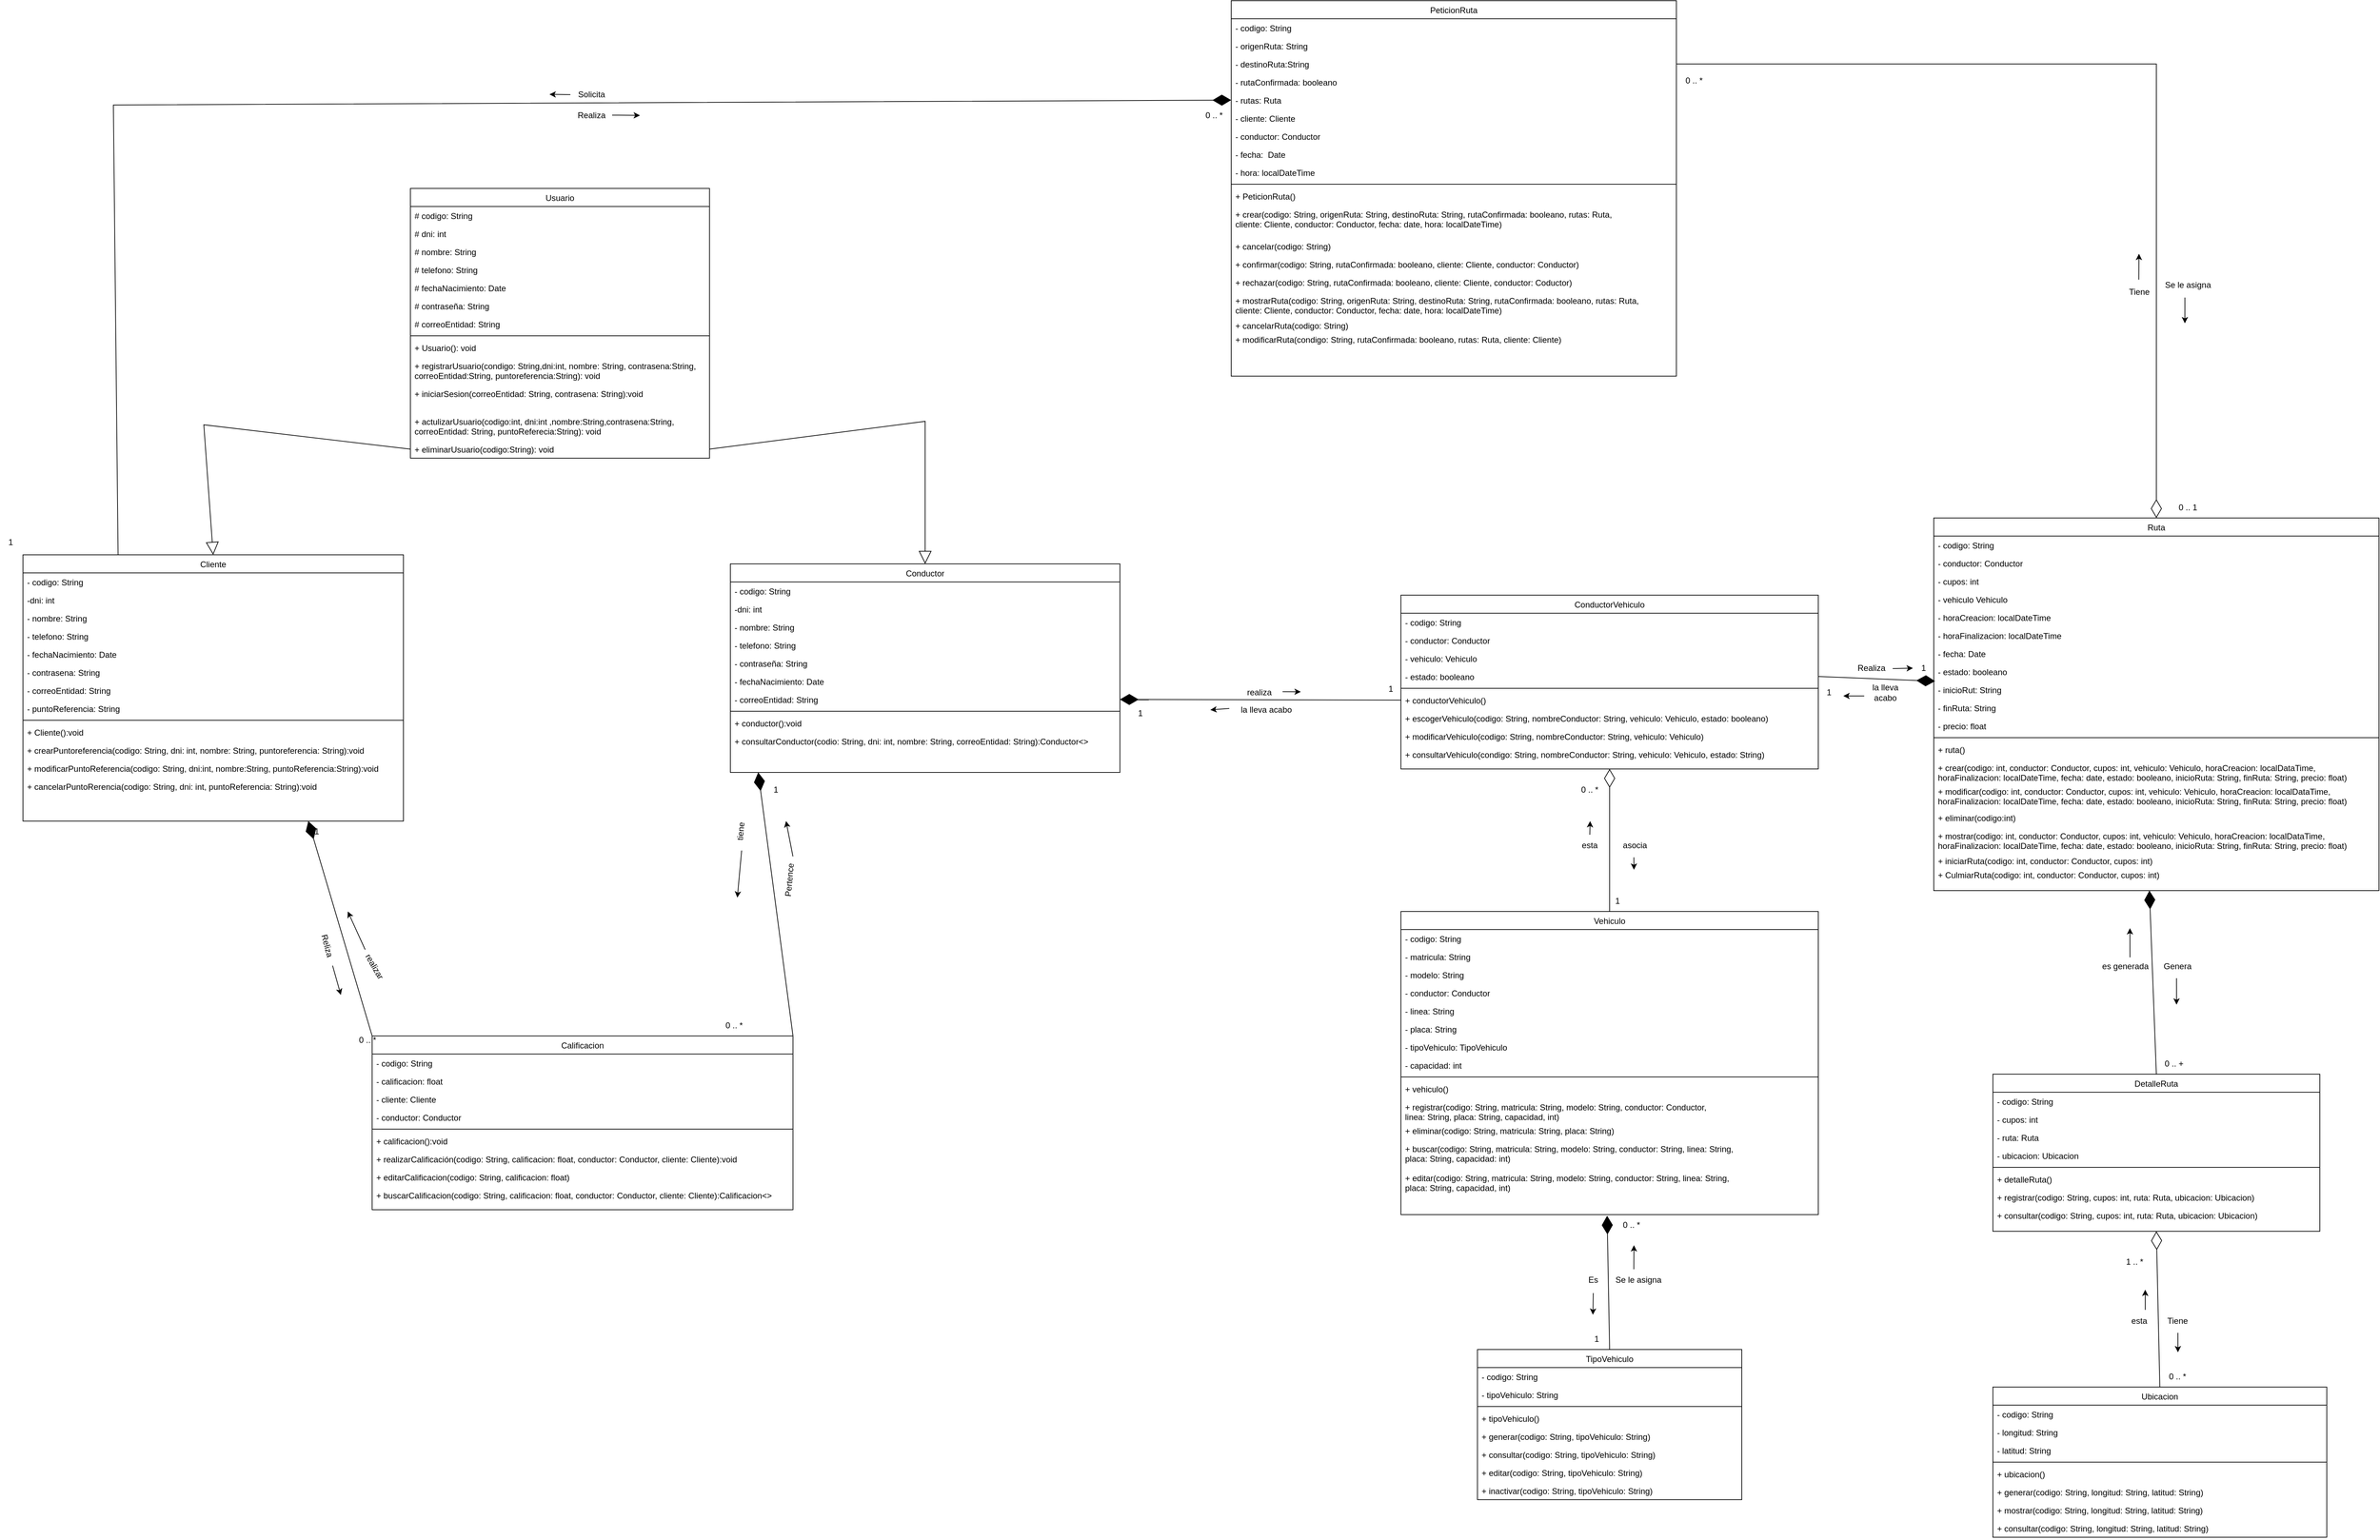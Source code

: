 <mxfile version="20.3.2" type="device"><diagram id="C5RBs43oDa-KdzZeNtuy" name="Page-1"><mxGraphModel dx="2617" dy="421" grid="1" gridSize="10" guides="1" tooltips="1" connect="1" arrows="1" fold="1" page="1" pageScale="1" pageWidth="827" pageHeight="1169" math="0" shadow="0"><root><mxCell id="WIyWlLk6GJQsqaUBKTNV-0"/><mxCell id="WIyWlLk6GJQsqaUBKTNV-1" parent="WIyWlLk6GJQsqaUBKTNV-0"/><mxCell id="zkfFHV4jXpPFQw0GAbJ--17" value="Cliente" style="swimlane;fontStyle=0;align=center;verticalAlign=top;childLayout=stackLayout;horizontal=1;startSize=26;horizontalStack=0;resizeParent=1;resizeLast=0;collapsible=1;marginBottom=0;rounded=0;shadow=0;strokeWidth=1;" parent="WIyWlLk6GJQsqaUBKTNV-1" vertex="1"><mxGeometry x="-1207" y="947" width="547" height="383" as="geometry"><mxRectangle x="550" y="140" width="160" height="26" as="alternateBounds"/></mxGeometry></mxCell><mxCell id="zkfFHV4jXpPFQw0GAbJ--19" value="- codigo: String" style="text;align=left;verticalAlign=top;spacingLeft=4;spacingRight=4;overflow=hidden;rotatable=0;points=[[0,0.5],[1,0.5]];portConstraint=eastwest;rounded=0;shadow=0;html=0;" parent="zkfFHV4jXpPFQw0GAbJ--17" vertex="1"><mxGeometry y="26" width="547" height="26" as="geometry"/></mxCell><mxCell id="zkfFHV4jXpPFQw0GAbJ--20" value="-dni: int" style="text;align=left;verticalAlign=top;spacingLeft=4;spacingRight=4;overflow=hidden;rotatable=0;points=[[0,0.5],[1,0.5]];portConstraint=eastwest;rounded=0;shadow=0;html=0;" parent="zkfFHV4jXpPFQw0GAbJ--17" vertex="1"><mxGeometry y="52" width="547" height="26" as="geometry"/></mxCell><mxCell id="b7XPWToRAEkWsRXlqOAG-115" value="- nombre: String" style="text;align=left;verticalAlign=top;spacingLeft=4;spacingRight=4;overflow=hidden;rotatable=0;points=[[0,0.5],[1,0.5]];portConstraint=eastwest;rounded=0;shadow=0;html=0;" parent="zkfFHV4jXpPFQw0GAbJ--17" vertex="1"><mxGeometry y="78" width="547" height="26" as="geometry"/></mxCell><mxCell id="b7XPWToRAEkWsRXlqOAG-122" value="- telefono: String" style="text;align=left;verticalAlign=top;spacingLeft=4;spacingRight=4;overflow=hidden;rotatable=0;points=[[0,0.5],[1,0.5]];portConstraint=eastwest;rounded=0;shadow=0;html=0;" parent="zkfFHV4jXpPFQw0GAbJ--17" vertex="1"><mxGeometry y="104" width="547" height="26" as="geometry"/></mxCell><mxCell id="zkfFHV4jXpPFQw0GAbJ--21" value="- fechaNacimiento: Date" style="text;align=left;verticalAlign=top;spacingLeft=4;spacingRight=4;overflow=hidden;rotatable=0;points=[[0,0.5],[1,0.5]];portConstraint=eastwest;rounded=0;shadow=0;html=0;" parent="zkfFHV4jXpPFQw0GAbJ--17" vertex="1"><mxGeometry y="130" width="547" height="26" as="geometry"/></mxCell><mxCell id="zkfFHV4jXpPFQw0GAbJ--22" value="- contrasena: String" style="text;align=left;verticalAlign=top;spacingLeft=4;spacingRight=4;overflow=hidden;rotatable=0;points=[[0,0.5],[1,0.5]];portConstraint=eastwest;rounded=0;shadow=0;html=0;" parent="zkfFHV4jXpPFQw0GAbJ--17" vertex="1"><mxGeometry y="156" width="547" height="26" as="geometry"/></mxCell><mxCell id="vkNkM8EZfrfqwSniu71l-7" value="- correoEntidad: String" style="text;align=left;verticalAlign=top;spacingLeft=4;spacingRight=4;overflow=hidden;rotatable=0;points=[[0,0.5],[1,0.5]];portConstraint=eastwest;rounded=0;shadow=0;html=0;" parent="zkfFHV4jXpPFQw0GAbJ--17" vertex="1"><mxGeometry y="182" width="547" height="26" as="geometry"/></mxCell><mxCell id="vkNkM8EZfrfqwSniu71l-8" value="- puntoReferencia: String" style="text;align=left;verticalAlign=top;spacingLeft=4;spacingRight=4;overflow=hidden;rotatable=0;points=[[0,0.5],[1,0.5]];portConstraint=eastwest;rounded=0;shadow=0;html=0;" parent="zkfFHV4jXpPFQw0GAbJ--17" vertex="1"><mxGeometry y="208" width="547" height="26" as="geometry"/></mxCell><mxCell id="zkfFHV4jXpPFQw0GAbJ--23" value="" style="line;html=1;strokeWidth=1;align=left;verticalAlign=middle;spacingTop=-1;spacingLeft=3;spacingRight=3;rotatable=0;labelPosition=right;points=[];portConstraint=eastwest;" parent="zkfFHV4jXpPFQw0GAbJ--17" vertex="1"><mxGeometry y="234" width="547" height="8" as="geometry"/></mxCell><mxCell id="zkfFHV4jXpPFQw0GAbJ--24" value="+ Cliente():void" style="text;align=left;verticalAlign=top;spacingLeft=4;spacingRight=4;overflow=hidden;rotatable=0;points=[[0,0.5],[1,0.5]];portConstraint=eastwest;" parent="zkfFHV4jXpPFQw0GAbJ--17" vertex="1"><mxGeometry y="242" width="547" height="26" as="geometry"/></mxCell><mxCell id="vkNkM8EZfrfqwSniu71l-11" value="+ crearPuntoreferencia(codigo: String, dni: int, nombre: String, puntoreferencia: String):void" style="text;align=left;verticalAlign=top;spacingLeft=4;spacingRight=4;overflow=hidden;rotatable=0;points=[[0,0.5],[1,0.5]];portConstraint=eastwest;" parent="zkfFHV4jXpPFQw0GAbJ--17" vertex="1"><mxGeometry y="268" width="547" height="26" as="geometry"/></mxCell><mxCell id="vkNkM8EZfrfqwSniu71l-12" value="+ modificarPuntoReferencia(codigo: String, dni:int, nombre:String, puntoReferencia:String):void" style="text;align=left;verticalAlign=top;spacingLeft=4;spacingRight=4;overflow=hidden;rotatable=0;points=[[0,0.5],[1,0.5]];portConstraint=eastwest;" parent="zkfFHV4jXpPFQw0GAbJ--17" vertex="1"><mxGeometry y="294" width="547" height="26" as="geometry"/></mxCell><mxCell id="vkNkM8EZfrfqwSniu71l-13" value="+ cancelarPuntoRerencia(codigo: String, dni: int, puntoReferencia: String):void" style="text;align=left;verticalAlign=top;spacingLeft=4;spacingRight=4;overflow=hidden;rotatable=0;points=[[0,0.5],[1,0.5]];portConstraint=eastwest;" parent="zkfFHV4jXpPFQw0GAbJ--17" vertex="1"><mxGeometry y="320" width="547" height="26" as="geometry"/></mxCell><mxCell id="vkNkM8EZfrfqwSniu71l-16" value="Conductor" style="swimlane;fontStyle=0;align=center;verticalAlign=top;childLayout=stackLayout;horizontal=1;startSize=26;horizontalStack=0;resizeParent=1;resizeLast=0;collapsible=1;marginBottom=0;rounded=0;shadow=0;strokeWidth=1;" parent="WIyWlLk6GJQsqaUBKTNV-1" vertex="1"><mxGeometry x="-190" y="960" width="560" height="300" as="geometry"><mxRectangle x="550" y="140" width="160" height="26" as="alternateBounds"/></mxGeometry></mxCell><mxCell id="vkNkM8EZfrfqwSniu71l-17" value="- codigo: String" style="text;align=left;verticalAlign=top;spacingLeft=4;spacingRight=4;overflow=hidden;rotatable=0;points=[[0,0.5],[1,0.5]];portConstraint=eastwest;rounded=0;shadow=0;html=0;" parent="vkNkM8EZfrfqwSniu71l-16" vertex="1"><mxGeometry y="26" width="560" height="26" as="geometry"/></mxCell><mxCell id="vkNkM8EZfrfqwSniu71l-18" value="-dni: int&#10;" style="text;align=left;verticalAlign=top;spacingLeft=4;spacingRight=4;overflow=hidden;rotatable=0;points=[[0,0.5],[1,0.5]];portConstraint=eastwest;rounded=0;shadow=0;html=0;" parent="vkNkM8EZfrfqwSniu71l-16" vertex="1"><mxGeometry y="52" width="560" height="26" as="geometry"/></mxCell><mxCell id="b7XPWToRAEkWsRXlqOAG-121" value="- nombre: String" style="text;align=left;verticalAlign=top;spacingLeft=4;spacingRight=4;overflow=hidden;rotatable=0;points=[[0,0.5],[1,0.5]];portConstraint=eastwest;rounded=0;shadow=0;html=0;" parent="vkNkM8EZfrfqwSniu71l-16" vertex="1"><mxGeometry y="78" width="560" height="26" as="geometry"/></mxCell><mxCell id="vkNkM8EZfrfqwSniu71l-19" value="- telefono: String" style="text;align=left;verticalAlign=top;spacingLeft=4;spacingRight=4;overflow=hidden;rotatable=0;points=[[0,0.5],[1,0.5]];portConstraint=eastwest;rounded=0;shadow=0;html=0;" parent="vkNkM8EZfrfqwSniu71l-16" vertex="1"><mxGeometry y="104" width="560" height="26" as="geometry"/></mxCell><mxCell id="b7XPWToRAEkWsRXlqOAG-124" value="- contraseña: String" style="text;align=left;verticalAlign=top;spacingLeft=4;spacingRight=4;overflow=hidden;rotatable=0;points=[[0,0.5],[1,0.5]];portConstraint=eastwest;rounded=0;shadow=0;html=0;" parent="vkNkM8EZfrfqwSniu71l-16" vertex="1"><mxGeometry y="130" width="560" height="26" as="geometry"/></mxCell><mxCell id="vkNkM8EZfrfqwSniu71l-20" value="- fechaNacimiento: Date" style="text;align=left;verticalAlign=top;spacingLeft=4;spacingRight=4;overflow=hidden;rotatable=0;points=[[0,0.5],[1,0.5]];portConstraint=eastwest;rounded=0;shadow=0;html=0;" parent="vkNkM8EZfrfqwSniu71l-16" vertex="1"><mxGeometry y="156" width="560" height="26" as="geometry"/></mxCell><mxCell id="vkNkM8EZfrfqwSniu71l-21" value="- correoEntidad: String" style="text;align=left;verticalAlign=top;spacingLeft=4;spacingRight=4;overflow=hidden;rotatable=0;points=[[0,0.5],[1,0.5]];portConstraint=eastwest;rounded=0;shadow=0;html=0;" parent="vkNkM8EZfrfqwSniu71l-16" vertex="1"><mxGeometry y="182" width="560" height="26" as="geometry"/></mxCell><mxCell id="vkNkM8EZfrfqwSniu71l-23" value="" style="line;html=1;strokeWidth=1;align=left;verticalAlign=middle;spacingTop=-1;spacingLeft=3;spacingRight=3;rotatable=0;labelPosition=right;points=[];portConstraint=eastwest;" parent="vkNkM8EZfrfqwSniu71l-16" vertex="1"><mxGeometry y="208" width="560" height="8" as="geometry"/></mxCell><mxCell id="vkNkM8EZfrfqwSniu71l-24" value="+ conductor():void" style="text;align=left;verticalAlign=top;spacingLeft=4;spacingRight=4;overflow=hidden;rotatable=0;points=[[0,0.5],[1,0.5]];portConstraint=eastwest;" parent="vkNkM8EZfrfqwSniu71l-16" vertex="1"><mxGeometry y="216" width="560" height="26" as="geometry"/></mxCell><mxCell id="b7XPWToRAEkWsRXlqOAG-129" value="+ consultarConductor(codio: String, dni: int, nombre: String, correoEntidad: String):Conductor&lt;&gt;" style="text;align=left;verticalAlign=top;spacingLeft=4;spacingRight=4;overflow=hidden;rotatable=0;points=[[0,0.5],[1,0.5]];portConstraint=eastwest;" parent="vkNkM8EZfrfqwSniu71l-16" vertex="1"><mxGeometry y="242" width="560" height="24" as="geometry"/></mxCell><mxCell id="vkNkM8EZfrfqwSniu71l-31" value="Usuario" style="swimlane;fontStyle=0;align=center;verticalAlign=top;childLayout=stackLayout;horizontal=1;startSize=26;horizontalStack=0;resizeParent=1;resizeLast=0;collapsible=1;marginBottom=0;rounded=0;shadow=0;strokeWidth=1;" parent="WIyWlLk6GJQsqaUBKTNV-1" vertex="1"><mxGeometry x="-650" y="420" width="430" height="388" as="geometry"><mxRectangle x="550" y="140" width="160" height="26" as="alternateBounds"/></mxGeometry></mxCell><mxCell id="vkNkM8EZfrfqwSniu71l-32" value="# codigo: String" style="text;align=left;verticalAlign=top;spacingLeft=4;spacingRight=4;overflow=hidden;rotatable=0;points=[[0,0.5],[1,0.5]];portConstraint=eastwest;rounded=0;shadow=0;html=0;" parent="vkNkM8EZfrfqwSniu71l-31" vertex="1"><mxGeometry y="26" width="430" height="26" as="geometry"/></mxCell><mxCell id="vkNkM8EZfrfqwSniu71l-33" value="# dni: int" style="text;align=left;verticalAlign=top;spacingLeft=4;spacingRight=4;overflow=hidden;rotatable=0;points=[[0,0.5],[1,0.5]];portConstraint=eastwest;rounded=0;shadow=0;html=0;" parent="vkNkM8EZfrfqwSniu71l-31" vertex="1"><mxGeometry y="52" width="430" height="26" as="geometry"/></mxCell><mxCell id="b7XPWToRAEkWsRXlqOAG-116" value="# nombre: String" style="text;align=left;verticalAlign=top;spacingLeft=4;spacingRight=4;overflow=hidden;rotatable=0;points=[[0,0.5],[1,0.5]];portConstraint=eastwest;rounded=0;shadow=0;html=0;" parent="vkNkM8EZfrfqwSniu71l-31" vertex="1"><mxGeometry y="78" width="430" height="26" as="geometry"/></mxCell><mxCell id="b7XPWToRAEkWsRXlqOAG-123" value="# telefono: String" style="text;align=left;verticalAlign=top;spacingLeft=4;spacingRight=4;overflow=hidden;rotatable=0;points=[[0,0.5],[1,0.5]];portConstraint=eastwest;rounded=0;shadow=0;html=0;" parent="vkNkM8EZfrfqwSniu71l-31" vertex="1"><mxGeometry y="104" width="430" height="26" as="geometry"/></mxCell><mxCell id="vkNkM8EZfrfqwSniu71l-34" value="# fechaNacimiento: Date" style="text;align=left;verticalAlign=top;spacingLeft=4;spacingRight=4;overflow=hidden;rotatable=0;points=[[0,0.5],[1,0.5]];portConstraint=eastwest;rounded=0;shadow=0;html=0;" parent="vkNkM8EZfrfqwSniu71l-31" vertex="1"><mxGeometry y="130" width="430" height="26" as="geometry"/></mxCell><mxCell id="vkNkM8EZfrfqwSniu71l-35" value="# contraseña: String" style="text;align=left;verticalAlign=top;spacingLeft=4;spacingRight=4;overflow=hidden;rotatable=0;points=[[0,0.5],[1,0.5]];portConstraint=eastwest;rounded=0;shadow=0;html=0;" parent="vkNkM8EZfrfqwSniu71l-31" vertex="1"><mxGeometry y="156" width="430" height="26" as="geometry"/></mxCell><mxCell id="vkNkM8EZfrfqwSniu71l-36" value="# correoEntidad: String" style="text;align=left;verticalAlign=top;spacingLeft=4;spacingRight=4;overflow=hidden;rotatable=0;points=[[0,0.5],[1,0.5]];portConstraint=eastwest;rounded=0;shadow=0;html=0;" parent="vkNkM8EZfrfqwSniu71l-31" vertex="1"><mxGeometry y="182" width="430" height="26" as="geometry"/></mxCell><mxCell id="vkNkM8EZfrfqwSniu71l-37" value="" style="line;html=1;strokeWidth=1;align=left;verticalAlign=middle;spacingTop=-1;spacingLeft=3;spacingRight=3;rotatable=0;labelPosition=right;points=[];portConstraint=eastwest;" parent="vkNkM8EZfrfqwSniu71l-31" vertex="1"><mxGeometry y="208" width="430" height="8" as="geometry"/></mxCell><mxCell id="vkNkM8EZfrfqwSniu71l-38" value="+ Usuario(): void" style="text;align=left;verticalAlign=top;spacingLeft=4;spacingRight=4;overflow=hidden;rotatable=0;points=[[0,0.5],[1,0.5]];portConstraint=eastwest;" parent="vkNkM8EZfrfqwSniu71l-31" vertex="1"><mxGeometry y="216" width="430" height="26" as="geometry"/></mxCell><mxCell id="vkNkM8EZfrfqwSniu71l-39" value="+ registrarUsuario(condigo: String,dni:int, nombre: String, contrasena:String, &#10;correoEntidad:String, puntoreferencia:String): void" style="text;align=left;verticalAlign=top;spacingLeft=4;spacingRight=4;overflow=hidden;rotatable=0;points=[[0,0.5],[1,0.5]];portConstraint=eastwest;" parent="vkNkM8EZfrfqwSniu71l-31" vertex="1"><mxGeometry y="242" width="430" height="40" as="geometry"/></mxCell><mxCell id="yGCWcwNL2KkXrW7xCECF-10" value="+ iniciarSesion(correoEntidad: String, contrasena: String):void" style="text;align=left;verticalAlign=top;spacingLeft=4;spacingRight=4;overflow=hidden;rotatable=0;points=[[0,0.5],[1,0.5]];portConstraint=eastwest;" vertex="1" parent="vkNkM8EZfrfqwSniu71l-31"><mxGeometry y="282" width="430" height="40" as="geometry"/></mxCell><mxCell id="vkNkM8EZfrfqwSniu71l-40" value="+ actulizarUsuario(codigo:int, dni:int ,nombre:String,contrasena:String, &#10;correoEntidad: String, puntoReferecia:String): void" style="text;align=left;verticalAlign=top;spacingLeft=4;spacingRight=4;overflow=hidden;rotatable=0;points=[[0,0.5],[1,0.5]];portConstraint=eastwest;" parent="vkNkM8EZfrfqwSniu71l-31" vertex="1"><mxGeometry y="322" width="430" height="40" as="geometry"/></mxCell><mxCell id="vkNkM8EZfrfqwSniu71l-41" value="+ eliminarUsuario(codigo:String): void&#10;" style="text;align=left;verticalAlign=top;spacingLeft=4;spacingRight=4;overflow=hidden;rotatable=0;points=[[0,0.5],[1,0.5]];portConstraint=eastwest;" parent="vkNkM8EZfrfqwSniu71l-31" vertex="1"><mxGeometry y="362" width="430" height="26" as="geometry"/></mxCell><mxCell id="b7XPWToRAEkWsRXlqOAG-0" value="Calificacion" style="swimlane;fontStyle=0;align=center;verticalAlign=top;childLayout=stackLayout;horizontal=1;startSize=26;horizontalStack=0;resizeParent=1;resizeLast=0;collapsible=1;marginBottom=0;rounded=0;shadow=0;strokeWidth=1;" parent="WIyWlLk6GJQsqaUBKTNV-1" vertex="1"><mxGeometry x="-705" y="1639" width="605" height="250" as="geometry"><mxRectangle x="550" y="140" width="160" height="26" as="alternateBounds"/></mxGeometry></mxCell><mxCell id="b7XPWToRAEkWsRXlqOAG-1" value="- codigo: String     " style="text;align=left;verticalAlign=top;spacingLeft=4;spacingRight=4;overflow=hidden;rotatable=0;points=[[0,0.5],[1,0.5]];portConstraint=eastwest;rounded=0;shadow=0;html=0;" parent="b7XPWToRAEkWsRXlqOAG-0" vertex="1"><mxGeometry y="26" width="605" height="26" as="geometry"/></mxCell><mxCell id="b7XPWToRAEkWsRXlqOAG-2" value="- calificacion: float" style="text;align=left;verticalAlign=top;spacingLeft=4;spacingRight=4;overflow=hidden;rotatable=0;points=[[0,0.5],[1,0.5]];portConstraint=eastwest;rounded=0;shadow=0;html=0;" parent="b7XPWToRAEkWsRXlqOAG-0" vertex="1"><mxGeometry y="52" width="605" height="26" as="geometry"/></mxCell><mxCell id="b7XPWToRAEkWsRXlqOAG-3" value="- cliente: Cliente" style="text;align=left;verticalAlign=top;spacingLeft=4;spacingRight=4;overflow=hidden;rotatable=0;points=[[0,0.5],[1,0.5]];portConstraint=eastwest;rounded=0;shadow=0;html=0;" parent="b7XPWToRAEkWsRXlqOAG-0" vertex="1"><mxGeometry y="78" width="605" height="26" as="geometry"/></mxCell><mxCell id="b7XPWToRAEkWsRXlqOAG-4" value="- conductor: Conductor" style="text;align=left;verticalAlign=top;spacingLeft=4;spacingRight=4;overflow=hidden;rotatable=0;points=[[0,0.5],[1,0.5]];portConstraint=eastwest;rounded=0;shadow=0;html=0;" parent="b7XPWToRAEkWsRXlqOAG-0" vertex="1"><mxGeometry y="104" width="605" height="26" as="geometry"/></mxCell><mxCell id="b7XPWToRAEkWsRXlqOAG-6" value="" style="line;html=1;strokeWidth=1;align=left;verticalAlign=middle;spacingTop=-1;spacingLeft=3;spacingRight=3;rotatable=0;labelPosition=right;points=[];portConstraint=eastwest;" parent="b7XPWToRAEkWsRXlqOAG-0" vertex="1"><mxGeometry y="130" width="605" height="8" as="geometry"/></mxCell><mxCell id="b7XPWToRAEkWsRXlqOAG-7" value="+ calificacion():void" style="text;align=left;verticalAlign=top;spacingLeft=4;spacingRight=4;overflow=hidden;rotatable=0;points=[[0,0.5],[1,0.5]];portConstraint=eastwest;" parent="b7XPWToRAEkWsRXlqOAG-0" vertex="1"><mxGeometry y="138" width="605" height="26" as="geometry"/></mxCell><mxCell id="b7XPWToRAEkWsRXlqOAG-8" value="+ realizarCalificación(codigo: String, calificacion: float, conductor: Conductor, cliente: Cliente):void" style="text;align=left;verticalAlign=top;spacingLeft=4;spacingRight=4;overflow=hidden;rotatable=0;points=[[0,0.5],[1,0.5]];portConstraint=eastwest;" parent="b7XPWToRAEkWsRXlqOAG-0" vertex="1"><mxGeometry y="164" width="605" height="26" as="geometry"/></mxCell><mxCell id="b7XPWToRAEkWsRXlqOAG-9" value="+ editarCalificacion(codigo: String, calificacion: float)" style="text;align=left;verticalAlign=top;spacingLeft=4;spacingRight=4;overflow=hidden;rotatable=0;points=[[0,0.5],[1,0.5]];portConstraint=eastwest;" parent="b7XPWToRAEkWsRXlqOAG-0" vertex="1"><mxGeometry y="190" width="605" height="26" as="geometry"/></mxCell><mxCell id="b7XPWToRAEkWsRXlqOAG-10" value="+ buscarCalificacion(codigo: String, calificacion: float, conductor: Conductor, cliente: Cliente):Calificacion&lt;&gt;" style="text;align=left;verticalAlign=top;spacingLeft=4;spacingRight=4;overflow=hidden;rotatable=0;points=[[0,0.5],[1,0.5]];portConstraint=eastwest;" parent="b7XPWToRAEkWsRXlqOAG-0" vertex="1"><mxGeometry y="216" width="605" height="26" as="geometry"/></mxCell><mxCell id="b7XPWToRAEkWsRXlqOAG-11" value="ConductorVehiculo" style="swimlane;fontStyle=0;align=center;verticalAlign=top;childLayout=stackLayout;horizontal=1;startSize=26;horizontalStack=0;resizeParent=1;resizeLast=0;collapsible=1;marginBottom=0;rounded=0;shadow=0;strokeWidth=1;" parent="WIyWlLk6GJQsqaUBKTNV-1" vertex="1"><mxGeometry x="774" y="1005" width="600" height="250" as="geometry"><mxRectangle x="550" y="140" width="160" height="26" as="alternateBounds"/></mxGeometry></mxCell><mxCell id="b7XPWToRAEkWsRXlqOAG-12" value="- codigo: String" style="text;align=left;verticalAlign=top;spacingLeft=4;spacingRight=4;overflow=hidden;rotatable=0;points=[[0,0.5],[1,0.5]];portConstraint=eastwest;rounded=0;shadow=0;html=0;" parent="b7XPWToRAEkWsRXlqOAG-11" vertex="1"><mxGeometry y="26" width="600" height="26" as="geometry"/></mxCell><mxCell id="b7XPWToRAEkWsRXlqOAG-13" value="- conductor: Conductor" style="text;align=left;verticalAlign=top;spacingLeft=4;spacingRight=4;overflow=hidden;rotatable=0;points=[[0,0.5],[1,0.5]];portConstraint=eastwest;rounded=0;shadow=0;html=0;" parent="b7XPWToRAEkWsRXlqOAG-11" vertex="1"><mxGeometry y="52" width="600" height="26" as="geometry"/></mxCell><mxCell id="b7XPWToRAEkWsRXlqOAG-14" value="- vehiculo: Vehiculo" style="text;align=left;verticalAlign=top;spacingLeft=4;spacingRight=4;overflow=hidden;rotatable=0;points=[[0,0.5],[1,0.5]];portConstraint=eastwest;rounded=0;shadow=0;html=0;" parent="b7XPWToRAEkWsRXlqOAG-11" vertex="1"><mxGeometry y="78" width="600" height="26" as="geometry"/></mxCell><mxCell id="b7XPWToRAEkWsRXlqOAG-15" value="- estado: booleano" style="text;align=left;verticalAlign=top;spacingLeft=4;spacingRight=4;overflow=hidden;rotatable=0;points=[[0,0.5],[1,0.5]];portConstraint=eastwest;rounded=0;shadow=0;html=0;" parent="b7XPWToRAEkWsRXlqOAG-11" vertex="1"><mxGeometry y="104" width="600" height="26" as="geometry"/></mxCell><mxCell id="b7XPWToRAEkWsRXlqOAG-17" value="" style="line;html=1;strokeWidth=1;align=left;verticalAlign=middle;spacingTop=-1;spacingLeft=3;spacingRight=3;rotatable=0;labelPosition=right;points=[];portConstraint=eastwest;" parent="b7XPWToRAEkWsRXlqOAG-11" vertex="1"><mxGeometry y="130" width="600" height="8" as="geometry"/></mxCell><mxCell id="b7XPWToRAEkWsRXlqOAG-18" value="+ conductorVehiculo()" style="text;align=left;verticalAlign=top;spacingLeft=4;spacingRight=4;overflow=hidden;rotatable=0;points=[[0,0.5],[1,0.5]];portConstraint=eastwest;" parent="b7XPWToRAEkWsRXlqOAG-11" vertex="1"><mxGeometry y="138" width="600" height="26" as="geometry"/></mxCell><mxCell id="b7XPWToRAEkWsRXlqOAG-19" value="+ escogerVehiculo(codigo: String, nombreConductor: String, vehiculo: Vehiculo, estado: booleano)" style="text;align=left;verticalAlign=top;spacingLeft=4;spacingRight=4;overflow=hidden;rotatable=0;points=[[0,0.5],[1,0.5]];portConstraint=eastwest;" parent="b7XPWToRAEkWsRXlqOAG-11" vertex="1"><mxGeometry y="164" width="600" height="26" as="geometry"/></mxCell><mxCell id="b7XPWToRAEkWsRXlqOAG-20" value="+ modificarVehiculo(codigo: String, nombreConductor: String, vehiculo: Vehiculo)" style="text;align=left;verticalAlign=top;spacingLeft=4;spacingRight=4;overflow=hidden;rotatable=0;points=[[0,0.5],[1,0.5]];portConstraint=eastwest;" parent="b7XPWToRAEkWsRXlqOAG-11" vertex="1"><mxGeometry y="190" width="600" height="26" as="geometry"/></mxCell><mxCell id="b7XPWToRAEkWsRXlqOAG-21" value="+ consultarVehiculo(condigo: String, nombreConductor: String, vehiculo: Vehiculo, estado: String)" style="text;align=left;verticalAlign=top;spacingLeft=4;spacingRight=4;overflow=hidden;rotatable=0;points=[[0,0.5],[1,0.5]];portConstraint=eastwest;" parent="b7XPWToRAEkWsRXlqOAG-11" vertex="1"><mxGeometry y="216" width="600" height="26" as="geometry"/></mxCell><mxCell id="b7XPWToRAEkWsRXlqOAG-22" value="Vehiculo&#10;" style="swimlane;fontStyle=0;align=center;verticalAlign=top;childLayout=stackLayout;horizontal=1;startSize=26;horizontalStack=0;resizeParent=1;resizeLast=0;collapsible=1;marginBottom=0;rounded=0;shadow=0;strokeWidth=1;" parent="WIyWlLk6GJQsqaUBKTNV-1" vertex="1"><mxGeometry x="774" y="1460" width="600" height="436" as="geometry"><mxRectangle x="550" y="140" width="160" height="26" as="alternateBounds"/></mxGeometry></mxCell><mxCell id="b7XPWToRAEkWsRXlqOAG-23" value="- codigo: String" style="text;align=left;verticalAlign=top;spacingLeft=4;spacingRight=4;overflow=hidden;rotatable=0;points=[[0,0.5],[1,0.5]];portConstraint=eastwest;rounded=0;shadow=0;html=0;" parent="b7XPWToRAEkWsRXlqOAG-22" vertex="1"><mxGeometry y="26" width="600" height="26" as="geometry"/></mxCell><mxCell id="b7XPWToRAEkWsRXlqOAG-24" value="- matricula: String" style="text;align=left;verticalAlign=top;spacingLeft=4;spacingRight=4;overflow=hidden;rotatable=0;points=[[0,0.5],[1,0.5]];portConstraint=eastwest;rounded=0;shadow=0;html=0;" parent="b7XPWToRAEkWsRXlqOAG-22" vertex="1"><mxGeometry y="52" width="600" height="26" as="geometry"/></mxCell><mxCell id="b7XPWToRAEkWsRXlqOAG-25" value="- modelo: String" style="text;align=left;verticalAlign=top;spacingLeft=4;spacingRight=4;overflow=hidden;rotatable=0;points=[[0,0.5],[1,0.5]];portConstraint=eastwest;rounded=0;shadow=0;html=0;" parent="b7XPWToRAEkWsRXlqOAG-22" vertex="1"><mxGeometry y="78" width="600" height="26" as="geometry"/></mxCell><mxCell id="b7XPWToRAEkWsRXlqOAG-26" value="- conductor: Conductor" style="text;align=left;verticalAlign=top;spacingLeft=4;spacingRight=4;overflow=hidden;rotatable=0;points=[[0,0.5],[1,0.5]];portConstraint=eastwest;rounded=0;shadow=0;html=0;" parent="b7XPWToRAEkWsRXlqOAG-22" vertex="1"><mxGeometry y="104" width="600" height="26" as="geometry"/></mxCell><mxCell id="b7XPWToRAEkWsRXlqOAG-27" value="- linea: String" style="text;align=left;verticalAlign=top;spacingLeft=4;spacingRight=4;overflow=hidden;rotatable=0;points=[[0,0.5],[1,0.5]];portConstraint=eastwest;rounded=0;shadow=0;html=0;" parent="b7XPWToRAEkWsRXlqOAG-22" vertex="1"><mxGeometry y="130" width="600" height="26" as="geometry"/></mxCell><mxCell id="b7XPWToRAEkWsRXlqOAG-93" value="- placa: String" style="text;align=left;verticalAlign=top;spacingLeft=4;spacingRight=4;overflow=hidden;rotatable=0;points=[[0,0.5],[1,0.5]];portConstraint=eastwest;rounded=0;shadow=0;html=0;" parent="b7XPWToRAEkWsRXlqOAG-22" vertex="1"><mxGeometry y="156" width="600" height="26" as="geometry"/></mxCell><mxCell id="b7XPWToRAEkWsRXlqOAG-94" value="- tipoVehiculo: TipoVehiculo" style="text;align=left;verticalAlign=top;spacingLeft=4;spacingRight=4;overflow=hidden;rotatable=0;points=[[0,0.5],[1,0.5]];portConstraint=eastwest;rounded=0;shadow=0;html=0;" parent="b7XPWToRAEkWsRXlqOAG-22" vertex="1"><mxGeometry y="182" width="600" height="26" as="geometry"/></mxCell><mxCell id="b7XPWToRAEkWsRXlqOAG-33" value="- capacidad: int" style="text;align=left;verticalAlign=top;spacingLeft=4;spacingRight=4;overflow=hidden;rotatable=0;points=[[0,0.5],[1,0.5]];portConstraint=eastwest;rounded=0;shadow=0;html=0;" parent="b7XPWToRAEkWsRXlqOAG-22" vertex="1"><mxGeometry y="208" width="600" height="26" as="geometry"/></mxCell><mxCell id="b7XPWToRAEkWsRXlqOAG-28" value="" style="line;html=1;strokeWidth=1;align=left;verticalAlign=middle;spacingTop=-1;spacingLeft=3;spacingRight=3;rotatable=0;labelPosition=right;points=[];portConstraint=eastwest;" parent="b7XPWToRAEkWsRXlqOAG-22" vertex="1"><mxGeometry y="234" width="600" height="8" as="geometry"/></mxCell><mxCell id="b7XPWToRAEkWsRXlqOAG-29" value="+ vehiculo()" style="text;align=left;verticalAlign=top;spacingLeft=4;spacingRight=4;overflow=hidden;rotatable=0;points=[[0,0.5],[1,0.5]];portConstraint=eastwest;" parent="b7XPWToRAEkWsRXlqOAG-22" vertex="1"><mxGeometry y="242" width="600" height="26" as="geometry"/></mxCell><mxCell id="b7XPWToRAEkWsRXlqOAG-30" value="+ registrar(codigo: String, matricula: String, modelo: String, conductor: Conductor, &#10;linea: String, placa: String, capacidad, int)" style="text;align=left;verticalAlign=top;spacingLeft=4;spacingRight=4;overflow=hidden;rotatable=0;points=[[0,0.5],[1,0.5]];portConstraint=eastwest;" parent="b7XPWToRAEkWsRXlqOAG-22" vertex="1"><mxGeometry y="268" width="600" height="34" as="geometry"/></mxCell><mxCell id="b7XPWToRAEkWsRXlqOAG-31" value="+ eliminar(codigo: String, matricula: String, placa: String)" style="text;align=left;verticalAlign=top;spacingLeft=4;spacingRight=4;overflow=hidden;rotatable=0;points=[[0,0.5],[1,0.5]];portConstraint=eastwest;" parent="b7XPWToRAEkWsRXlqOAG-22" vertex="1"><mxGeometry y="302" width="600" height="26" as="geometry"/></mxCell><mxCell id="b7XPWToRAEkWsRXlqOAG-34" value="+ buscar(codigo: String, matricula: String, modelo: String, conductor: String, linea: String, &#10;placa: String, capacidad: int)" style="text;align=left;verticalAlign=top;spacingLeft=4;spacingRight=4;overflow=hidden;rotatable=0;points=[[0,0.5],[1,0.5]];portConstraint=eastwest;" parent="b7XPWToRAEkWsRXlqOAG-22" vertex="1"><mxGeometry y="328" width="600" height="42" as="geometry"/></mxCell><mxCell id="b7XPWToRAEkWsRXlqOAG-35" value="+ editar(codigo: String, matricula: String, modelo: String, conductor: String, linea: String, &#10;placa: String, capacidad, int)" style="text;align=left;verticalAlign=top;spacingLeft=4;spacingRight=4;overflow=hidden;rotatable=0;points=[[0,0.5],[1,0.5]];portConstraint=eastwest;" parent="b7XPWToRAEkWsRXlqOAG-22" vertex="1"><mxGeometry y="370" width="600" height="40" as="geometry"/></mxCell><mxCell id="b7XPWToRAEkWsRXlqOAG-36" value="TipoVehiculo" style="swimlane;fontStyle=0;align=center;verticalAlign=top;childLayout=stackLayout;horizontal=1;startSize=26;horizontalStack=0;resizeParent=1;resizeLast=0;collapsible=1;marginBottom=0;rounded=0;shadow=0;strokeWidth=1;" parent="WIyWlLk6GJQsqaUBKTNV-1" vertex="1"><mxGeometry x="884" y="2090" width="380" height="216" as="geometry"><mxRectangle x="550" y="140" width="160" height="26" as="alternateBounds"/></mxGeometry></mxCell><mxCell id="b7XPWToRAEkWsRXlqOAG-37" value="- codigo: String" style="text;align=left;verticalAlign=top;spacingLeft=4;spacingRight=4;overflow=hidden;rotatable=0;points=[[0,0.5],[1,0.5]];portConstraint=eastwest;rounded=0;shadow=0;html=0;" parent="b7XPWToRAEkWsRXlqOAG-36" vertex="1"><mxGeometry y="26" width="380" height="26" as="geometry"/></mxCell><mxCell id="b7XPWToRAEkWsRXlqOAG-38" value="- tipoVehiculo: String" style="text;align=left;verticalAlign=top;spacingLeft=4;spacingRight=4;overflow=hidden;rotatable=0;points=[[0,0.5],[1,0.5]];portConstraint=eastwest;rounded=0;shadow=0;html=0;" parent="b7XPWToRAEkWsRXlqOAG-36" vertex="1"><mxGeometry y="52" width="380" height="26" as="geometry"/></mxCell><mxCell id="b7XPWToRAEkWsRXlqOAG-42" value="" style="line;html=1;strokeWidth=1;align=left;verticalAlign=middle;spacingTop=-1;spacingLeft=3;spacingRight=3;rotatable=0;labelPosition=right;points=[];portConstraint=eastwest;" parent="b7XPWToRAEkWsRXlqOAG-36" vertex="1"><mxGeometry y="78" width="380" height="8" as="geometry"/></mxCell><mxCell id="b7XPWToRAEkWsRXlqOAG-43" value="+ tipoVehiculo()" style="text;align=left;verticalAlign=top;spacingLeft=4;spacingRight=4;overflow=hidden;rotatable=0;points=[[0,0.5],[1,0.5]];portConstraint=eastwest;" parent="b7XPWToRAEkWsRXlqOAG-36" vertex="1"><mxGeometry y="86" width="380" height="26" as="geometry"/></mxCell><mxCell id="b7XPWToRAEkWsRXlqOAG-45" value="+ generar(codigo: String, tipoVehiculo: String)" style="text;align=left;verticalAlign=top;spacingLeft=4;spacingRight=4;overflow=hidden;rotatable=0;points=[[0,0.5],[1,0.5]];portConstraint=eastwest;" parent="b7XPWToRAEkWsRXlqOAG-36" vertex="1"><mxGeometry y="112" width="380" height="26" as="geometry"/></mxCell><mxCell id="b7XPWToRAEkWsRXlqOAG-46" value="+ consultar(codigo: String, tipoVehiculo: String)" style="text;align=left;verticalAlign=top;spacingLeft=4;spacingRight=4;overflow=hidden;rotatable=0;points=[[0,0.5],[1,0.5]];portConstraint=eastwest;" parent="b7XPWToRAEkWsRXlqOAG-36" vertex="1"><mxGeometry y="138" width="380" height="26" as="geometry"/></mxCell><mxCell id="yGCWcwNL2KkXrW7xCECF-8" value="+ editar(codigo: String, tipoVehiculo: String)" style="text;align=left;verticalAlign=top;spacingLeft=4;spacingRight=4;overflow=hidden;rotatable=0;points=[[0,0.5],[1,0.5]];portConstraint=eastwest;" vertex="1" parent="b7XPWToRAEkWsRXlqOAG-36"><mxGeometry y="164" width="380" height="26" as="geometry"/></mxCell><mxCell id="yGCWcwNL2KkXrW7xCECF-9" value="+ inactivar(codigo: String, tipoVehiculo: String)" style="text;align=left;verticalAlign=top;spacingLeft=4;spacingRight=4;overflow=hidden;rotatable=0;points=[[0,0.5],[1,0.5]];portConstraint=eastwest;" vertex="1" parent="b7XPWToRAEkWsRXlqOAG-36"><mxGeometry y="190" width="380" height="26" as="geometry"/></mxCell><mxCell id="b7XPWToRAEkWsRXlqOAG-47" value="Ruta" style="swimlane;fontStyle=0;align=center;verticalAlign=top;childLayout=stackLayout;horizontal=1;startSize=26;horizontalStack=0;resizeParent=1;resizeLast=0;collapsible=1;marginBottom=0;rounded=0;shadow=0;strokeWidth=1;" parent="WIyWlLk6GJQsqaUBKTNV-1" vertex="1"><mxGeometry x="1540" y="894" width="640" height="536" as="geometry"><mxRectangle x="550" y="140" width="160" height="26" as="alternateBounds"/></mxGeometry></mxCell><mxCell id="b7XPWToRAEkWsRXlqOAG-48" value="- codigo: String" style="text;align=left;verticalAlign=top;spacingLeft=4;spacingRight=4;overflow=hidden;rotatable=0;points=[[0,0.5],[1,0.5]];portConstraint=eastwest;rounded=0;shadow=0;html=0;" parent="b7XPWToRAEkWsRXlqOAG-47" vertex="1"><mxGeometry y="26" width="640" height="26" as="geometry"/></mxCell><mxCell id="b7XPWToRAEkWsRXlqOAG-49" value="- conductor: Conductor" style="text;align=left;verticalAlign=top;spacingLeft=4;spacingRight=4;overflow=hidden;rotatable=0;points=[[0,0.5],[1,0.5]];portConstraint=eastwest;rounded=0;shadow=0;html=0;" parent="b7XPWToRAEkWsRXlqOAG-47" vertex="1"><mxGeometry y="52" width="640" height="26" as="geometry"/></mxCell><mxCell id="b7XPWToRAEkWsRXlqOAG-50" value="- cupos: int" style="text;align=left;verticalAlign=top;spacingLeft=4;spacingRight=4;overflow=hidden;rotatable=0;points=[[0,0.5],[1,0.5]];portConstraint=eastwest;rounded=0;shadow=0;html=0;" parent="b7XPWToRAEkWsRXlqOAG-47" vertex="1"><mxGeometry y="78" width="640" height="26" as="geometry"/></mxCell><mxCell id="b7XPWToRAEkWsRXlqOAG-51" value="- vehiculo Vehiculo" style="text;align=left;verticalAlign=top;spacingLeft=4;spacingRight=4;overflow=hidden;rotatable=0;points=[[0,0.5],[1,0.5]];portConstraint=eastwest;rounded=0;shadow=0;html=0;" parent="b7XPWToRAEkWsRXlqOAG-47" vertex="1"><mxGeometry y="104" width="640" height="26" as="geometry"/></mxCell><mxCell id="b7XPWToRAEkWsRXlqOAG-52" value="- horaCreacion: localDateTime" style="text;align=left;verticalAlign=top;spacingLeft=4;spacingRight=4;overflow=hidden;rotatable=0;points=[[0,0.5],[1,0.5]];portConstraint=eastwest;rounded=0;shadow=0;html=0;" parent="b7XPWToRAEkWsRXlqOAG-47" vertex="1"><mxGeometry y="130" width="640" height="26" as="geometry"/></mxCell><mxCell id="b7XPWToRAEkWsRXlqOAG-58" value="- horaFinalizacion: localDateTime" style="text;align=left;verticalAlign=top;spacingLeft=4;spacingRight=4;overflow=hidden;rotatable=0;points=[[0,0.5],[1,0.5]];portConstraint=eastwest;rounded=0;shadow=0;html=0;" parent="b7XPWToRAEkWsRXlqOAG-47" vertex="1"><mxGeometry y="156" width="640" height="26" as="geometry"/></mxCell><mxCell id="b7XPWToRAEkWsRXlqOAG-59" value="- fecha: Date" style="text;align=left;verticalAlign=top;spacingLeft=4;spacingRight=4;overflow=hidden;rotatable=0;points=[[0,0.5],[1,0.5]];portConstraint=eastwest;rounded=0;shadow=0;html=0;" parent="b7XPWToRAEkWsRXlqOAG-47" vertex="1"><mxGeometry y="182" width="640" height="26" as="geometry"/></mxCell><mxCell id="b7XPWToRAEkWsRXlqOAG-60" value="- estado: booleano" style="text;align=left;verticalAlign=top;spacingLeft=4;spacingRight=4;overflow=hidden;rotatable=0;points=[[0,0.5],[1,0.5]];portConstraint=eastwest;rounded=0;shadow=0;html=0;" parent="b7XPWToRAEkWsRXlqOAG-47" vertex="1"><mxGeometry y="208" width="640" height="26" as="geometry"/></mxCell><mxCell id="b7XPWToRAEkWsRXlqOAG-61" value="- inicioRut: String" style="text;align=left;verticalAlign=top;spacingLeft=4;spacingRight=4;overflow=hidden;rotatable=0;points=[[0,0.5],[1,0.5]];portConstraint=eastwest;rounded=0;shadow=0;html=0;" parent="b7XPWToRAEkWsRXlqOAG-47" vertex="1"><mxGeometry y="234" width="640" height="26" as="geometry"/></mxCell><mxCell id="b7XPWToRAEkWsRXlqOAG-62" value="- finRuta: String" style="text;align=left;verticalAlign=top;spacingLeft=4;spacingRight=4;overflow=hidden;rotatable=0;points=[[0,0.5],[1,0.5]];portConstraint=eastwest;rounded=0;shadow=0;html=0;" parent="b7XPWToRAEkWsRXlqOAG-47" vertex="1"><mxGeometry y="260" width="640" height="26" as="geometry"/></mxCell><mxCell id="b7XPWToRAEkWsRXlqOAG-63" value="- precio: float" style="text;align=left;verticalAlign=top;spacingLeft=4;spacingRight=4;overflow=hidden;rotatable=0;points=[[0,0.5],[1,0.5]];portConstraint=eastwest;rounded=0;shadow=0;html=0;" parent="b7XPWToRAEkWsRXlqOAG-47" vertex="1"><mxGeometry y="286" width="640" height="26" as="geometry"/></mxCell><mxCell id="b7XPWToRAEkWsRXlqOAG-53" value="" style="line;html=1;strokeWidth=1;align=left;verticalAlign=middle;spacingTop=-1;spacingLeft=3;spacingRight=3;rotatable=0;labelPosition=right;points=[];portConstraint=eastwest;" parent="b7XPWToRAEkWsRXlqOAG-47" vertex="1"><mxGeometry y="312" width="640" height="8" as="geometry"/></mxCell><mxCell id="b7XPWToRAEkWsRXlqOAG-54" value="+ ruta()" style="text;align=left;verticalAlign=top;spacingLeft=4;spacingRight=4;overflow=hidden;rotatable=0;points=[[0,0.5],[1,0.5]];portConstraint=eastwest;" parent="b7XPWToRAEkWsRXlqOAG-47" vertex="1"><mxGeometry y="320" width="640" height="26" as="geometry"/></mxCell><mxCell id="b7XPWToRAEkWsRXlqOAG-55" value="+ crear(codigo: int, conductor: Conductor, cupos: int, vehiculo: Vehiculo, horaCreacion: localDataTime, &#10;horaFinalizacion: localDateTime, fecha: date, estado: booleano, inicioRuta: String, finRuta: String, precio: float)" style="text;align=left;verticalAlign=top;spacingLeft=4;spacingRight=4;overflow=hidden;rotatable=0;points=[[0,0.5],[1,0.5]];portConstraint=eastwest;" parent="b7XPWToRAEkWsRXlqOAG-47" vertex="1"><mxGeometry y="346" width="640" height="34" as="geometry"/></mxCell><mxCell id="b7XPWToRAEkWsRXlqOAG-56" value="+ modificar(codigo: int, conductor: Conductor, cupos: int, vehiculo: Vehiculo, horaCreacion: localDataTime, &#10;horaFinalizacion: localDateTime, fecha: date, estado: booleano, inicioRuta: String, finRuta: String, precio: float)" style="text;align=left;verticalAlign=top;spacingLeft=4;spacingRight=4;overflow=hidden;rotatable=0;points=[[0,0.5],[1,0.5]];portConstraint=eastwest;" parent="b7XPWToRAEkWsRXlqOAG-47" vertex="1"><mxGeometry y="380" width="640" height="38" as="geometry"/></mxCell><mxCell id="b7XPWToRAEkWsRXlqOAG-57" value="+ eliminar(codigo:int)&#10;" style="text;align=left;verticalAlign=top;spacingLeft=4;spacingRight=4;overflow=hidden;rotatable=0;points=[[0,0.5],[1,0.5]];portConstraint=eastwest;" parent="b7XPWToRAEkWsRXlqOAG-47" vertex="1"><mxGeometry y="418" width="640" height="26" as="geometry"/></mxCell><mxCell id="b7XPWToRAEkWsRXlqOAG-64" value="+ mostrar(codigo: int, conductor: Conductor, cupos: int, vehiculo: Vehiculo, horaCreacion: localDataTime, &#10;horaFinalizacion: localDateTime, fecha: date, estado: booleano, inicioRuta: String, finRuta: String, precio: float)" style="text;align=left;verticalAlign=top;spacingLeft=4;spacingRight=4;overflow=hidden;rotatable=0;points=[[0,0.5],[1,0.5]];portConstraint=eastwest;" parent="b7XPWToRAEkWsRXlqOAG-47" vertex="1"><mxGeometry y="444" width="640" height="36" as="geometry"/></mxCell><mxCell id="yGCWcwNL2KkXrW7xCECF-4" value="+ iniciarRuta(codigo: int, conductor: Conductor, cupos: int)" style="text;align=left;verticalAlign=top;spacingLeft=4;spacingRight=4;overflow=hidden;rotatable=0;points=[[0,0.5],[1,0.5]];portConstraint=eastwest;" vertex="1" parent="b7XPWToRAEkWsRXlqOAG-47"><mxGeometry y="480" width="640" height="20" as="geometry"/></mxCell><mxCell id="yGCWcwNL2KkXrW7xCECF-6" value="+ CulmiarRuta(codigo: int, conductor: Conductor, cupos: int)" style="text;align=left;verticalAlign=top;spacingLeft=4;spacingRight=4;overflow=hidden;rotatable=0;points=[[0,0.5],[1,0.5]];portConstraint=eastwest;" vertex="1" parent="b7XPWToRAEkWsRXlqOAG-47"><mxGeometry y="500" width="640" height="20" as="geometry"/></mxCell><mxCell id="b7XPWToRAEkWsRXlqOAG-66" value="PeticionRuta" style="swimlane;fontStyle=0;align=center;verticalAlign=top;childLayout=stackLayout;horizontal=1;startSize=26;horizontalStack=0;resizeParent=1;resizeLast=0;collapsible=1;marginBottom=0;rounded=0;shadow=0;strokeWidth=1;" parent="WIyWlLk6GJQsqaUBKTNV-1" vertex="1"><mxGeometry x="530" y="150" width="640" height="540" as="geometry"><mxRectangle x="550" y="140" width="160" height="26" as="alternateBounds"/></mxGeometry></mxCell><mxCell id="b7XPWToRAEkWsRXlqOAG-67" value="- codigo: String" style="text;align=left;verticalAlign=top;spacingLeft=4;spacingRight=4;overflow=hidden;rotatable=0;points=[[0,0.5],[1,0.5]];portConstraint=eastwest;rounded=0;shadow=0;html=0;" parent="b7XPWToRAEkWsRXlqOAG-66" vertex="1"><mxGeometry y="26" width="640" height="26" as="geometry"/></mxCell><mxCell id="b7XPWToRAEkWsRXlqOAG-68" value="- origenRuta: String" style="text;align=left;verticalAlign=top;spacingLeft=4;spacingRight=4;overflow=hidden;rotatable=0;points=[[0,0.5],[1,0.5]];portConstraint=eastwest;rounded=0;shadow=0;html=0;" parent="b7XPWToRAEkWsRXlqOAG-66" vertex="1"><mxGeometry y="52" width="640" height="26" as="geometry"/></mxCell><mxCell id="b7XPWToRAEkWsRXlqOAG-73" value="- destinoRuta:String" style="text;align=left;verticalAlign=top;spacingLeft=4;spacingRight=4;overflow=hidden;rotatable=0;points=[[0,0.5],[1,0.5]];portConstraint=eastwest;rounded=0;shadow=0;html=0;" parent="b7XPWToRAEkWsRXlqOAG-66" vertex="1"><mxGeometry y="78" width="640" height="26" as="geometry"/></mxCell><mxCell id="b7XPWToRAEkWsRXlqOAG-74" value="- rutaConfirmada: booleano" style="text;align=left;verticalAlign=top;spacingLeft=4;spacingRight=4;overflow=hidden;rotatable=0;points=[[0,0.5],[1,0.5]];portConstraint=eastwest;rounded=0;shadow=0;html=0;" parent="b7XPWToRAEkWsRXlqOAG-66" vertex="1"><mxGeometry y="104" width="640" height="26" as="geometry"/></mxCell><mxCell id="b7XPWToRAEkWsRXlqOAG-75" value="- rutas: Ruta" style="text;align=left;verticalAlign=top;spacingLeft=4;spacingRight=4;overflow=hidden;rotatable=0;points=[[0,0.5],[1,0.5]];portConstraint=eastwest;rounded=0;shadow=0;html=0;" parent="b7XPWToRAEkWsRXlqOAG-66" vertex="1"><mxGeometry y="130" width="640" height="26" as="geometry"/></mxCell><mxCell id="b7XPWToRAEkWsRXlqOAG-76" value="- cliente: Cliente" style="text;align=left;verticalAlign=top;spacingLeft=4;spacingRight=4;overflow=hidden;rotatable=0;points=[[0,0.5],[1,0.5]];portConstraint=eastwest;rounded=0;shadow=0;html=0;" parent="b7XPWToRAEkWsRXlqOAG-66" vertex="1"><mxGeometry y="156" width="640" height="26" as="geometry"/></mxCell><mxCell id="b7XPWToRAEkWsRXlqOAG-77" value="- conductor: Conductor" style="text;align=left;verticalAlign=top;spacingLeft=4;spacingRight=4;overflow=hidden;rotatable=0;points=[[0,0.5],[1,0.5]];portConstraint=eastwest;rounded=0;shadow=0;html=0;" parent="b7XPWToRAEkWsRXlqOAG-66" vertex="1"><mxGeometry y="182" width="640" height="26" as="geometry"/></mxCell><mxCell id="b7XPWToRAEkWsRXlqOAG-78" value="- fecha:  Date" style="text;align=left;verticalAlign=top;spacingLeft=4;spacingRight=4;overflow=hidden;rotatable=0;points=[[0,0.5],[1,0.5]];portConstraint=eastwest;rounded=0;shadow=0;html=0;" parent="b7XPWToRAEkWsRXlqOAG-66" vertex="1"><mxGeometry y="208" width="640" height="26" as="geometry"/></mxCell><mxCell id="b7XPWToRAEkWsRXlqOAG-79" value="- hora: localDateTime" style="text;align=left;verticalAlign=top;spacingLeft=4;spacingRight=4;overflow=hidden;rotatable=0;points=[[0,0.5],[1,0.5]];portConstraint=eastwest;rounded=0;shadow=0;html=0;" parent="b7XPWToRAEkWsRXlqOAG-66" vertex="1"><mxGeometry y="234" width="640" height="26" as="geometry"/></mxCell><mxCell id="b7XPWToRAEkWsRXlqOAG-69" value="" style="line;html=1;strokeWidth=1;align=left;verticalAlign=middle;spacingTop=-1;spacingLeft=3;spacingRight=3;rotatable=0;labelPosition=right;points=[];portConstraint=eastwest;" parent="b7XPWToRAEkWsRXlqOAG-66" vertex="1"><mxGeometry y="260" width="640" height="8" as="geometry"/></mxCell><mxCell id="b7XPWToRAEkWsRXlqOAG-70" value="+ PeticionRuta()" style="text;align=left;verticalAlign=top;spacingLeft=4;spacingRight=4;overflow=hidden;rotatable=0;points=[[0,0.5],[1,0.5]];portConstraint=eastwest;" parent="b7XPWToRAEkWsRXlqOAG-66" vertex="1"><mxGeometry y="268" width="640" height="26" as="geometry"/></mxCell><mxCell id="b7XPWToRAEkWsRXlqOAG-71" value="+ crear(codigo: String, origenRuta: String, destinoRuta: String, rutaConfirmada: booleano, rutas: Ruta, &#10;cliente: Cliente, conductor: Conductor, fecha: date, hora: localDateTime)" style="text;align=left;verticalAlign=top;spacingLeft=4;spacingRight=4;overflow=hidden;rotatable=0;points=[[0,0.5],[1,0.5]];portConstraint=eastwest;" parent="b7XPWToRAEkWsRXlqOAG-66" vertex="1"><mxGeometry y="294" width="640" height="46" as="geometry"/></mxCell><mxCell id="b7XPWToRAEkWsRXlqOAG-72" value="+ cancelar(codigo: String)" style="text;align=left;verticalAlign=top;spacingLeft=4;spacingRight=4;overflow=hidden;rotatable=0;points=[[0,0.5],[1,0.5]];portConstraint=eastwest;" parent="b7XPWToRAEkWsRXlqOAG-66" vertex="1"><mxGeometry y="340" width="640" height="26" as="geometry"/></mxCell><mxCell id="b7XPWToRAEkWsRXlqOAG-81" value="+ confirmar(codigo: String, rutaConfirmada: booleano, cliente: Cliente, conductor: Conductor)" style="text;align=left;verticalAlign=top;spacingLeft=4;spacingRight=4;overflow=hidden;rotatable=0;points=[[0,0.5],[1,0.5]];portConstraint=eastwest;" parent="b7XPWToRAEkWsRXlqOAG-66" vertex="1"><mxGeometry y="366" width="640" height="26" as="geometry"/></mxCell><mxCell id="b7XPWToRAEkWsRXlqOAG-82" value="+ rechazar(codigo: String, rutaConfirmada: booleano, cliente: Cliente, conductor: Coductor)" style="text;align=left;verticalAlign=top;spacingLeft=4;spacingRight=4;overflow=hidden;rotatable=0;points=[[0,0.5],[1,0.5]];portConstraint=eastwest;" parent="b7XPWToRAEkWsRXlqOAG-66" vertex="1"><mxGeometry y="392" width="640" height="26" as="geometry"/></mxCell><mxCell id="b7XPWToRAEkWsRXlqOAG-83" value="+ mostrarRuta(codigo: String, origenRuta: String, destinoRuta: String, rutaConfirmada: booleano, rutas: Ruta,&#10;cliente: Cliente, conductor: Conductor, fecha: date, hora: localDateTime)" style="text;align=left;verticalAlign=top;spacingLeft=4;spacingRight=4;overflow=hidden;rotatable=0;points=[[0,0.5],[1,0.5]];portConstraint=eastwest;" parent="b7XPWToRAEkWsRXlqOAG-66" vertex="1"><mxGeometry y="418" width="640" height="36" as="geometry"/></mxCell><mxCell id="b7XPWToRAEkWsRXlqOAG-84" value="+ cancelarRuta(codigo: String)" style="text;align=left;verticalAlign=top;spacingLeft=4;spacingRight=4;overflow=hidden;rotatable=0;points=[[0,0.5],[1,0.5]];portConstraint=eastwest;" parent="b7XPWToRAEkWsRXlqOAG-66" vertex="1"><mxGeometry y="454" width="640" height="20" as="geometry"/></mxCell><mxCell id="b7XPWToRAEkWsRXlqOAG-85" value="+ modificarRuta(condigo: String, rutaConfirmada: booleano, rutas: Ruta, cliente: Cliente)" style="text;align=left;verticalAlign=top;spacingLeft=4;spacingRight=4;overflow=hidden;rotatable=0;points=[[0,0.5],[1,0.5]];portConstraint=eastwest;" parent="b7XPWToRAEkWsRXlqOAG-66" vertex="1"><mxGeometry y="474" width="640" height="26" as="geometry"/></mxCell><mxCell id="b7XPWToRAEkWsRXlqOAG-95" value="DetalleRuta" style="swimlane;fontStyle=0;align=center;verticalAlign=top;childLayout=stackLayout;horizontal=1;startSize=26;horizontalStack=0;resizeParent=1;resizeLast=0;collapsible=1;marginBottom=0;rounded=0;shadow=0;strokeWidth=1;" parent="WIyWlLk6GJQsqaUBKTNV-1" vertex="1"><mxGeometry x="1625" y="1694" width="470" height="226" as="geometry"><mxRectangle x="550" y="140" width="160" height="26" as="alternateBounds"/></mxGeometry></mxCell><mxCell id="b7XPWToRAEkWsRXlqOAG-96" value="- codigo: String" style="text;align=left;verticalAlign=top;spacingLeft=4;spacingRight=4;overflow=hidden;rotatable=0;points=[[0,0.5],[1,0.5]];portConstraint=eastwest;rounded=0;shadow=0;html=0;" parent="b7XPWToRAEkWsRXlqOAG-95" vertex="1"><mxGeometry y="26" width="470" height="26" as="geometry"/></mxCell><mxCell id="b7XPWToRAEkWsRXlqOAG-97" value="- cupos: int" style="text;align=left;verticalAlign=top;spacingLeft=4;spacingRight=4;overflow=hidden;rotatable=0;points=[[0,0.5],[1,0.5]];portConstraint=eastwest;rounded=0;shadow=0;html=0;" parent="b7XPWToRAEkWsRXlqOAG-95" vertex="1"><mxGeometry y="52" width="470" height="26" as="geometry"/></mxCell><mxCell id="b7XPWToRAEkWsRXlqOAG-102" value="- ruta: Ruta" style="text;align=left;verticalAlign=top;spacingLeft=4;spacingRight=4;overflow=hidden;rotatable=0;points=[[0,0.5],[1,0.5]];portConstraint=eastwest;rounded=0;shadow=0;html=0;" parent="b7XPWToRAEkWsRXlqOAG-95" vertex="1"><mxGeometry y="78" width="470" height="26" as="geometry"/></mxCell><mxCell id="b7XPWToRAEkWsRXlqOAG-103" value="- ubicacion: Ubicacion" style="text;align=left;verticalAlign=top;spacingLeft=4;spacingRight=4;overflow=hidden;rotatable=0;points=[[0,0.5],[1,0.5]];portConstraint=eastwest;rounded=0;shadow=0;html=0;" parent="b7XPWToRAEkWsRXlqOAG-95" vertex="1"><mxGeometry y="104" width="470" height="26" as="geometry"/></mxCell><mxCell id="b7XPWToRAEkWsRXlqOAG-98" value="" style="line;html=1;strokeWidth=1;align=left;verticalAlign=middle;spacingTop=-1;spacingLeft=3;spacingRight=3;rotatable=0;labelPosition=right;points=[];portConstraint=eastwest;" parent="b7XPWToRAEkWsRXlqOAG-95" vertex="1"><mxGeometry y="130" width="470" height="8" as="geometry"/></mxCell><mxCell id="b7XPWToRAEkWsRXlqOAG-99" value="+ detalleRuta()" style="text;align=left;verticalAlign=top;spacingLeft=4;spacingRight=4;overflow=hidden;rotatable=0;points=[[0,0.5],[1,0.5]];portConstraint=eastwest;" parent="b7XPWToRAEkWsRXlqOAG-95" vertex="1"><mxGeometry y="138" width="470" height="26" as="geometry"/></mxCell><mxCell id="b7XPWToRAEkWsRXlqOAG-100" value="+ registrar(codigo: String, cupos: int, ruta: Ruta, ubicacion: Ubicacion)" style="text;align=left;verticalAlign=top;spacingLeft=4;spacingRight=4;overflow=hidden;rotatable=0;points=[[0,0.5],[1,0.5]];portConstraint=eastwest;" parent="b7XPWToRAEkWsRXlqOAG-95" vertex="1"><mxGeometry y="164" width="470" height="26" as="geometry"/></mxCell><mxCell id="b7XPWToRAEkWsRXlqOAG-101" value="+ consultar(codigo: String, cupos: int, ruta: Ruta, ubicacion: Ubicacion)" style="text;align=left;verticalAlign=top;spacingLeft=4;spacingRight=4;overflow=hidden;rotatable=0;points=[[0,0.5],[1,0.5]];portConstraint=eastwest;" parent="b7XPWToRAEkWsRXlqOAG-95" vertex="1"><mxGeometry y="190" width="470" height="26" as="geometry"/></mxCell><mxCell id="b7XPWToRAEkWsRXlqOAG-105" value="Ubicacion" style="swimlane;fontStyle=0;align=center;verticalAlign=top;childLayout=stackLayout;horizontal=1;startSize=26;horizontalStack=0;resizeParent=1;resizeLast=0;collapsible=1;marginBottom=0;rounded=0;shadow=0;strokeWidth=1;" parent="WIyWlLk6GJQsqaUBKTNV-1" vertex="1"><mxGeometry x="1625" y="2144" width="480" height="216" as="geometry"><mxRectangle x="550" y="140" width="160" height="26" as="alternateBounds"/></mxGeometry></mxCell><mxCell id="b7XPWToRAEkWsRXlqOAG-106" value="- codigo: String" style="text;align=left;verticalAlign=top;spacingLeft=4;spacingRight=4;overflow=hidden;rotatable=0;points=[[0,0.5],[1,0.5]];portConstraint=eastwest;rounded=0;shadow=0;html=0;" parent="b7XPWToRAEkWsRXlqOAG-105" vertex="1"><mxGeometry y="26" width="480" height="26" as="geometry"/></mxCell><mxCell id="b7XPWToRAEkWsRXlqOAG-112" value="- longitud: String" style="text;align=left;verticalAlign=top;spacingLeft=4;spacingRight=4;overflow=hidden;rotatable=0;points=[[0,0.5],[1,0.5]];portConstraint=eastwest;rounded=0;shadow=0;html=0;" parent="b7XPWToRAEkWsRXlqOAG-105" vertex="1"><mxGeometry y="52" width="480" height="26" as="geometry"/></mxCell><mxCell id="b7XPWToRAEkWsRXlqOAG-113" value="- latitud: String" style="text;align=left;verticalAlign=top;spacingLeft=4;spacingRight=4;overflow=hidden;rotatable=0;points=[[0,0.5],[1,0.5]];portConstraint=eastwest;rounded=0;shadow=0;html=0;" parent="b7XPWToRAEkWsRXlqOAG-105" vertex="1"><mxGeometry y="78" width="480" height="26" as="geometry"/></mxCell><mxCell id="b7XPWToRAEkWsRXlqOAG-108" value="" style="line;html=1;strokeWidth=1;align=left;verticalAlign=middle;spacingTop=-1;spacingLeft=3;spacingRight=3;rotatable=0;labelPosition=right;points=[];portConstraint=eastwest;" parent="b7XPWToRAEkWsRXlqOAG-105" vertex="1"><mxGeometry y="104" width="480" height="8" as="geometry"/></mxCell><mxCell id="b7XPWToRAEkWsRXlqOAG-109" value="+ ubicacion()" style="text;align=left;verticalAlign=top;spacingLeft=4;spacingRight=4;overflow=hidden;rotatable=0;points=[[0,0.5],[1,0.5]];portConstraint=eastwest;" parent="b7XPWToRAEkWsRXlqOAG-105" vertex="1"><mxGeometry y="112" width="480" height="26" as="geometry"/></mxCell><mxCell id="b7XPWToRAEkWsRXlqOAG-110" value="+ generar(codigo: String, longitud: String, latitud: String)" style="text;align=left;verticalAlign=top;spacingLeft=4;spacingRight=4;overflow=hidden;rotatable=0;points=[[0,0.5],[1,0.5]];portConstraint=eastwest;" parent="b7XPWToRAEkWsRXlqOAG-105" vertex="1"><mxGeometry y="138" width="480" height="26" as="geometry"/></mxCell><mxCell id="b7XPWToRAEkWsRXlqOAG-111" value="+ mostrar(codigo: String, longitud: String, latitud: String)" style="text;align=left;verticalAlign=top;spacingLeft=4;spacingRight=4;overflow=hidden;rotatable=0;points=[[0,0.5],[1,0.5]];portConstraint=eastwest;" parent="b7XPWToRAEkWsRXlqOAG-105" vertex="1"><mxGeometry y="164" width="480" height="26" as="geometry"/></mxCell><mxCell id="yGCWcwNL2KkXrW7xCECF-7" value="+ consultar(codigo: String, longitud: String, latitud: String)" style="text;align=left;verticalAlign=top;spacingLeft=4;spacingRight=4;overflow=hidden;rotatable=0;points=[[0,0.5],[1,0.5]];portConstraint=eastwest;" vertex="1" parent="b7XPWToRAEkWsRXlqOAG-105"><mxGeometry y="190" width="480" height="26" as="geometry"/></mxCell><mxCell id="b7XPWToRAEkWsRXlqOAG-125" value="" style="endArrow=block;endSize=16;endFill=0;html=1;rounded=0;exitX=0;exitY=0.5;exitDx=0;exitDy=0;entryX=0.5;entryY=0;entryDx=0;entryDy=0;" parent="WIyWlLk6GJQsqaUBKTNV-1" source="vkNkM8EZfrfqwSniu71l-41" target="zkfFHV4jXpPFQw0GAbJ--17" edge="1"><mxGeometry width="160" relative="1" as="geometry"><mxPoint x="-690" y="800" as="sourcePoint"/><mxPoint x="-480" y="840" as="targetPoint"/><Array as="points"><mxPoint x="-947" y="760"/></Array></mxGeometry></mxCell><mxCell id="b7XPWToRAEkWsRXlqOAG-127" value="" style="endArrow=block;endSize=16;endFill=0;html=1;rounded=0;exitX=1;exitY=0.5;exitDx=0;exitDy=0;entryX=0.5;entryY=0;entryDx=0;entryDy=0;" parent="WIyWlLk6GJQsqaUBKTNV-1" source="vkNkM8EZfrfqwSniu71l-41" target="vkNkM8EZfrfqwSniu71l-16" edge="1"><mxGeometry width="160" relative="1" as="geometry"><mxPoint x="77.5" y="720" as="sourcePoint"/><mxPoint x="-150" y="955" as="targetPoint"/><Array as="points"><mxPoint x="90" y="755"/></Array></mxGeometry></mxCell><mxCell id="b7XPWToRAEkWsRXlqOAG-135" value="" style="endArrow=diamondThin;endFill=1;endSize=24;html=1;rounded=0;exitX=0;exitY=0;exitDx=0;exitDy=0;entryX=0.75;entryY=1;entryDx=0;entryDy=0;" parent="WIyWlLk6GJQsqaUBKTNV-1" source="b7XPWToRAEkWsRXlqOAG-0" edge="1" target="zkfFHV4jXpPFQw0GAbJ--17"><mxGeometry width="160" relative="1" as="geometry"><mxPoint x="-930" y="1730" as="sourcePoint"/><mxPoint x="-820" y="1360" as="targetPoint"/><Array as="points"/></mxGeometry></mxCell><mxCell id="b7XPWToRAEkWsRXlqOAG-136" value="" style="endArrow=diamondThin;endFill=1;endSize=24;html=1;rounded=0;exitX=1;exitY=0;exitDx=0;exitDy=0;" parent="WIyWlLk6GJQsqaUBKTNV-1" source="b7XPWToRAEkWsRXlqOAG-0" edge="1"><mxGeometry width="160" relative="1" as="geometry"><mxPoint x="-540" y="1450" as="sourcePoint"/><mxPoint x="-150" y="1260" as="targetPoint"/></mxGeometry></mxCell><mxCell id="b7XPWToRAEkWsRXlqOAG-139" value="" style="endArrow=diamondThin;endFill=1;endSize=24;html=1;rounded=0;exitX=0.5;exitY=0;exitDx=0;exitDy=0;" parent="WIyWlLk6GJQsqaUBKTNV-1" source="b7XPWToRAEkWsRXlqOAG-95" edge="1"><mxGeometry width="160" relative="1" as="geometry"><mxPoint x="1640" y="1474" as="sourcePoint"/><mxPoint x="1850" y="1430" as="targetPoint"/></mxGeometry></mxCell><mxCell id="b7XPWToRAEkWsRXlqOAG-141" value="" style="endArrow=diamondThin;endFill=0;endSize=24;html=1;rounded=0;entryX=0.5;entryY=1;entryDx=0;entryDy=0;exitX=0.5;exitY=0;exitDx=0;exitDy=0;" parent="WIyWlLk6GJQsqaUBKTNV-1" source="b7XPWToRAEkWsRXlqOAG-22" target="b7XPWToRAEkWsRXlqOAG-11" edge="1"><mxGeometry width="160" relative="1" as="geometry"><mxPoint x="547" y="1490" as="sourcePoint"/><mxPoint x="707" y="1490" as="targetPoint"/></mxGeometry></mxCell><mxCell id="b7XPWToRAEkWsRXlqOAG-143" value="" style="endArrow=diamondThin;endFill=1;endSize=24;html=1;rounded=0;exitX=1;exitY=0.5;exitDx=0;exitDy=0;entryX=0.003;entryY=0.03;entryDx=0;entryDy=0;entryPerimeter=0;" parent="WIyWlLk6GJQsqaUBKTNV-1" source="b7XPWToRAEkWsRXlqOAG-15" target="b7XPWToRAEkWsRXlqOAG-61" edge="1"><mxGeometry width="160" relative="1" as="geometry"><mxPoint x="1470" y="1150" as="sourcePoint"/><mxPoint x="1480" y="1050" as="targetPoint"/></mxGeometry></mxCell><mxCell id="b7XPWToRAEkWsRXlqOAG-145" value="" style="endArrow=diamondThin;endFill=0;endSize=24;html=1;rounded=0;exitX=0.5;exitY=0;exitDx=0;exitDy=0;entryX=0.5;entryY=1;entryDx=0;entryDy=0;" parent="WIyWlLk6GJQsqaUBKTNV-1" source="b7XPWToRAEkWsRXlqOAG-105" target="b7XPWToRAEkWsRXlqOAG-95" edge="1"><mxGeometry width="160" relative="1" as="geometry"><mxPoint x="1570" y="2054" as="sourcePoint"/><mxPoint x="1865" y="1940" as="targetPoint"/></mxGeometry></mxCell><mxCell id="b7XPWToRAEkWsRXlqOAG-147" value="" style="endArrow=diamondThin;endFill=1;endSize=24;html=1;rounded=0;entryX=1;entryY=0.5;entryDx=0;entryDy=0;exitX=0;exitY=0.5;exitDx=0;exitDy=0;" parent="WIyWlLk6GJQsqaUBKTNV-1" source="b7XPWToRAEkWsRXlqOAG-18" target="vkNkM8EZfrfqwSniu71l-21" edge="1"><mxGeometry width="160" relative="1" as="geometry"><mxPoint x="640" y="1230" as="sourcePoint"/><mxPoint x="800" y="1230" as="targetPoint"/></mxGeometry></mxCell><mxCell id="b7XPWToRAEkWsRXlqOAG-151" value="0 .. *" style="text;html=1;align=center;verticalAlign=middle;resizable=0;points=[];autosize=1;strokeColor=none;fillColor=none;" parent="WIyWlLk6GJQsqaUBKTNV-1" vertex="1"><mxGeometry x="-737" y="1630" width="50" height="30" as="geometry"/></mxCell><mxCell id="b7XPWToRAEkWsRXlqOAG-152" value="1" style="text;html=1;align=center;verticalAlign=middle;resizable=0;points=[];autosize=1;strokeColor=none;fillColor=none;" parent="WIyWlLk6GJQsqaUBKTNV-1" vertex="1"><mxGeometry x="-800" y="1330" width="30" height="30" as="geometry"/></mxCell><mxCell id="b7XPWToRAEkWsRXlqOAG-153" value="Reliza" style="text;html=1;align=center;verticalAlign=middle;resizable=0;points=[];autosize=1;strokeColor=none;fillColor=none;rotation=75;" parent="WIyWlLk6GJQsqaUBKTNV-1" vertex="1"><mxGeometry x="-800" y="1494" width="60" height="30" as="geometry"/></mxCell><mxCell id="b7XPWToRAEkWsRXlqOAG-154" value="realizar" style="text;html=1;align=center;verticalAlign=middle;resizable=0;points=[];autosize=1;strokeColor=none;fillColor=none;rotation=60;" parent="WIyWlLk6GJQsqaUBKTNV-1" vertex="1"><mxGeometry x="-732" y="1524" width="60" height="30" as="geometry"/></mxCell><mxCell id="b7XPWToRAEkWsRXlqOAG-155" value="" style="endArrow=classic;html=1;rounded=0;" parent="WIyWlLk6GJQsqaUBKTNV-1" source="b7XPWToRAEkWsRXlqOAG-153" edge="1"><mxGeometry width="50" height="50" relative="1" as="geometry"><mxPoint x="-750" y="1580" as="sourcePoint"/><mxPoint x="-750" y="1580" as="targetPoint"/></mxGeometry></mxCell><mxCell id="b7XPWToRAEkWsRXlqOAG-156" value="" style="endArrow=classic;html=1;rounded=0;exitX=0.043;exitY=0.475;exitDx=0;exitDy=0;exitPerimeter=0;" parent="WIyWlLk6GJQsqaUBKTNV-1" source="b7XPWToRAEkWsRXlqOAG-154" edge="1"><mxGeometry width="50" height="50" relative="1" as="geometry"><mxPoint x="-765" y="1530" as="sourcePoint"/><mxPoint x="-740" y="1460" as="targetPoint"/><Array as="points"/></mxGeometry></mxCell><mxCell id="b7XPWToRAEkWsRXlqOAG-157" value="" style="endArrow=classic;html=1;rounded=0;" parent="WIyWlLk6GJQsqaUBKTNV-1" edge="1"><mxGeometry width="50" height="50" relative="1" as="geometry"><mxPoint x="-420" y="285.17" as="sourcePoint"/><mxPoint x="-450" y="284.7" as="targetPoint"/></mxGeometry></mxCell><mxCell id="b7XPWToRAEkWsRXlqOAG-158" value="1" style="text;html=1;align=center;verticalAlign=middle;resizable=0;points=[];autosize=1;strokeColor=none;fillColor=none;" parent="WIyWlLk6GJQsqaUBKTNV-1" vertex="1"><mxGeometry x="-140" y="1270" width="30" height="30" as="geometry"/></mxCell><mxCell id="b7XPWToRAEkWsRXlqOAG-159" value="0 .. *" style="text;html=1;align=center;verticalAlign=middle;resizable=0;points=[];autosize=1;strokeColor=none;fillColor=none;" parent="WIyWlLk6GJQsqaUBKTNV-1" vertex="1"><mxGeometry x="-210" y="1609" width="50" height="30" as="geometry"/></mxCell><mxCell id="b7XPWToRAEkWsRXlqOAG-160" value="tiene" style="text;html=1;align=center;verticalAlign=middle;resizable=0;points=[];autosize=1;strokeColor=none;fillColor=none;rotation=-85;" parent="WIyWlLk6GJQsqaUBKTNV-1" vertex="1"><mxGeometry x="-200" y="1330" width="50" height="30" as="geometry"/></mxCell><mxCell id="b7XPWToRAEkWsRXlqOAG-161" value="" style="endArrow=classic;html=1;rounded=0;exitX=-0.043;exitY=0.619;exitDx=0;exitDy=0;exitPerimeter=0;" parent="WIyWlLk6GJQsqaUBKTNV-1" source="b7XPWToRAEkWsRXlqOAG-160" edge="1"><mxGeometry width="50" height="50" relative="1" as="geometry"><mxPoint x="-210" y="1440" as="sourcePoint"/><mxPoint x="-180" y="1440" as="targetPoint"/></mxGeometry></mxCell><mxCell id="b7XPWToRAEkWsRXlqOAG-162" value="Pertence" style="text;html=1;align=center;verticalAlign=middle;resizable=0;points=[];autosize=1;strokeColor=none;fillColor=none;rotation=-85;" parent="WIyWlLk6GJQsqaUBKTNV-1" vertex="1"><mxGeometry x="-140" y="1400" width="70" height="30" as="geometry"/></mxCell><mxCell id="b7XPWToRAEkWsRXlqOAG-163" value="" style="endArrow=classic;html=1;rounded=0;exitX=0.994;exitY=0.564;exitDx=0;exitDy=0;exitPerimeter=0;" parent="WIyWlLk6GJQsqaUBKTNV-1" source="b7XPWToRAEkWsRXlqOAG-162" edge="1"><mxGeometry width="50" height="50" relative="1" as="geometry"><mxPoint x="-403" y="1490" as="sourcePoint"/><mxPoint x="-110" y="1330" as="targetPoint"/></mxGeometry></mxCell><mxCell id="b7XPWToRAEkWsRXlqOAG-164" value="Solicita" style="text;html=1;align=center;verticalAlign=middle;resizable=0;points=[];autosize=1;strokeColor=none;fillColor=none;" parent="WIyWlLk6GJQsqaUBKTNV-1" vertex="1"><mxGeometry x="-420" y="270" width="60" height="30" as="geometry"/></mxCell><mxCell id="b7XPWToRAEkWsRXlqOAG-165" value="" style="endArrow=classic;html=1;rounded=0;" parent="WIyWlLk6GJQsqaUBKTNV-1" edge="1"><mxGeometry width="50" height="50" relative="1" as="geometry"><mxPoint x="-360" y="314.57" as="sourcePoint"/><mxPoint x="-320" y="315" as="targetPoint"/></mxGeometry></mxCell><mxCell id="b7XPWToRAEkWsRXlqOAG-166" value="Realiza" style="text;html=1;align=center;verticalAlign=middle;resizable=0;points=[];autosize=1;strokeColor=none;fillColor=none;" parent="WIyWlLk6GJQsqaUBKTNV-1" vertex="1"><mxGeometry x="-420" y="300" width="60" height="30" as="geometry"/></mxCell><mxCell id="b7XPWToRAEkWsRXlqOAG-167" value="0 .. *" style="text;html=1;align=center;verticalAlign=middle;resizable=0;points=[];autosize=1;strokeColor=none;fillColor=none;" parent="WIyWlLk6GJQsqaUBKTNV-1" vertex="1"><mxGeometry x="480" y="300" width="50" height="30" as="geometry"/></mxCell><mxCell id="b7XPWToRAEkWsRXlqOAG-168" value="1" style="text;html=1;align=center;verticalAlign=middle;resizable=0;points=[];autosize=1;strokeColor=none;fillColor=none;" parent="WIyWlLk6GJQsqaUBKTNV-1" vertex="1"><mxGeometry x="-1240" y="914" width="30" height="30" as="geometry"/></mxCell><mxCell id="b7XPWToRAEkWsRXlqOAG-171" value="0 .. 1" style="text;html=1;align=center;verticalAlign=middle;resizable=0;points=[];autosize=1;strokeColor=none;fillColor=none;" parent="WIyWlLk6GJQsqaUBKTNV-1" vertex="1"><mxGeometry x="1880" y="864" width="50" height="30" as="geometry"/></mxCell><mxCell id="b7XPWToRAEkWsRXlqOAG-172" value="0 .. *" style="text;html=1;align=center;verticalAlign=middle;resizable=0;points=[];autosize=1;strokeColor=none;fillColor=none;" parent="WIyWlLk6GJQsqaUBKTNV-1" vertex="1"><mxGeometry x="1170" y="250" width="50" height="30" as="geometry"/></mxCell><mxCell id="b7XPWToRAEkWsRXlqOAG-173" value="Tiene" style="text;html=1;align=center;verticalAlign=middle;resizable=0;points=[];autosize=1;strokeColor=none;fillColor=none;" parent="WIyWlLk6GJQsqaUBKTNV-1" vertex="1"><mxGeometry x="1810" y="554" width="50" height="30" as="geometry"/></mxCell><mxCell id="b7XPWToRAEkWsRXlqOAG-174" value="" style="endArrow=classic;html=1;rounded=0;exitX=0.495;exitY=-0.092;exitDx=0;exitDy=0;exitPerimeter=0;" parent="WIyWlLk6GJQsqaUBKTNV-1" source="b7XPWToRAEkWsRXlqOAG-173" edge="1"><mxGeometry width="50" height="50" relative="1" as="geometry"><mxPoint x="1740" y="524" as="sourcePoint"/><mxPoint x="1835" y="514" as="targetPoint"/></mxGeometry></mxCell><mxCell id="b7XPWToRAEkWsRXlqOAG-175" value="Se le asigna" style="text;html=1;align=center;verticalAlign=middle;resizable=0;points=[];autosize=1;strokeColor=none;fillColor=none;" parent="WIyWlLk6GJQsqaUBKTNV-1" vertex="1"><mxGeometry x="1860" y="544" width="90" height="30" as="geometry"/></mxCell><mxCell id="b7XPWToRAEkWsRXlqOAG-176" value="" style="endArrow=classic;html=1;rounded=0;exitX=0.456;exitY=1.1;exitDx=0;exitDy=0;exitPerimeter=0;" parent="WIyWlLk6GJQsqaUBKTNV-1" source="b7XPWToRAEkWsRXlqOAG-175" edge="1"><mxGeometry width="50" height="50" relative="1" as="geometry"><mxPoint x="1880" y="674" as="sourcePoint"/><mxPoint x="1901" y="614" as="targetPoint"/></mxGeometry></mxCell><mxCell id="b7XPWToRAEkWsRXlqOAG-177" value="Genera" style="text;html=1;align=center;verticalAlign=middle;resizable=0;points=[];autosize=1;strokeColor=none;fillColor=none;" parent="WIyWlLk6GJQsqaUBKTNV-1" vertex="1"><mxGeometry x="1860" y="1524" width="60" height="30" as="geometry"/></mxCell><mxCell id="b7XPWToRAEkWsRXlqOAG-178" value="0 .. +" style="text;html=1;align=center;verticalAlign=middle;resizable=0;points=[];autosize=1;strokeColor=none;fillColor=none;" parent="WIyWlLk6GJQsqaUBKTNV-1" vertex="1"><mxGeometry x="1860" y="1664" width="50" height="30" as="geometry"/></mxCell><mxCell id="b7XPWToRAEkWsRXlqOAG-179" value="es generada" style="text;html=1;align=center;verticalAlign=middle;resizable=0;points=[];autosize=1;strokeColor=none;fillColor=none;" parent="WIyWlLk6GJQsqaUBKTNV-1" vertex="1"><mxGeometry x="1770" y="1524" width="90" height="30" as="geometry"/></mxCell><mxCell id="b7XPWToRAEkWsRXlqOAG-180" value="" style="endArrow=classic;html=1;rounded=0;exitX=0.578;exitY=0.067;exitDx=0;exitDy=0;exitPerimeter=0;" parent="WIyWlLk6GJQsqaUBKTNV-1" source="b7XPWToRAEkWsRXlqOAG-179" edge="1"><mxGeometry width="50" height="50" relative="1" as="geometry"><mxPoint x="1760" y="1514" as="sourcePoint"/><mxPoint x="1822" y="1484" as="targetPoint"/></mxGeometry></mxCell><mxCell id="b7XPWToRAEkWsRXlqOAG-181" value="" style="endArrow=classic;html=1;rounded=0;exitX=0.483;exitY=1.067;exitDx=0;exitDy=0;exitPerimeter=0;" parent="WIyWlLk6GJQsqaUBKTNV-1" source="b7XPWToRAEkWsRXlqOAG-177" edge="1"><mxGeometry width="50" height="50" relative="1" as="geometry"><mxPoint x="2050" y="1604" as="sourcePoint"/><mxPoint x="1889" y="1594" as="targetPoint"/></mxGeometry></mxCell><mxCell id="b7XPWToRAEkWsRXlqOAG-182" value="Tiene" style="text;html=1;align=center;verticalAlign=middle;resizable=0;points=[];autosize=1;strokeColor=none;fillColor=none;" parent="WIyWlLk6GJQsqaUBKTNV-1" vertex="1"><mxGeometry x="1865" y="2034" width="50" height="30" as="geometry"/></mxCell><mxCell id="b7XPWToRAEkWsRXlqOAG-183" value="0 .. *" style="text;html=1;align=center;verticalAlign=middle;resizable=0;points=[];autosize=1;strokeColor=none;fillColor=none;" parent="WIyWlLk6GJQsqaUBKTNV-1" vertex="1"><mxGeometry x="1865" y="2114" width="50" height="30" as="geometry"/></mxCell><mxCell id="b7XPWToRAEkWsRXlqOAG-184" value="esta" style="text;html=1;align=center;verticalAlign=middle;resizable=0;points=[];autosize=1;strokeColor=none;fillColor=none;" parent="WIyWlLk6GJQsqaUBKTNV-1" vertex="1"><mxGeometry x="1810" y="2034" width="50" height="30" as="geometry"/></mxCell><mxCell id="b7XPWToRAEkWsRXlqOAG-185" value="1 .. *&amp;nbsp;" style="text;html=1;align=center;verticalAlign=middle;resizable=0;points=[];autosize=1;strokeColor=none;fillColor=none;" parent="WIyWlLk6GJQsqaUBKTNV-1" vertex="1"><mxGeometry x="1805" y="1949" width="50" height="30" as="geometry"/></mxCell><mxCell id="b7XPWToRAEkWsRXlqOAG-186" value="" style="endArrow=classic;html=1;rounded=0;exitX=0.52;exitY=1.067;exitDx=0;exitDy=0;exitPerimeter=0;" parent="WIyWlLk6GJQsqaUBKTNV-1" source="b7XPWToRAEkWsRXlqOAG-182" edge="1"><mxGeometry width="50" height="50" relative="1" as="geometry"><mxPoint x="1960" y="2034" as="sourcePoint"/><mxPoint x="1891" y="2094" as="targetPoint"/></mxGeometry></mxCell><mxCell id="b7XPWToRAEkWsRXlqOAG-187" value="" style="endArrow=classic;html=1;rounded=0;exitX=0.68;exitY=-0.033;exitDx=0;exitDy=0;exitPerimeter=0;" parent="WIyWlLk6GJQsqaUBKTNV-1" source="b7XPWToRAEkWsRXlqOAG-184" edge="1"><mxGeometry width="50" height="50" relative="1" as="geometry"><mxPoint x="1720" y="2064" as="sourcePoint"/><mxPoint x="1844" y="2004" as="targetPoint"/></mxGeometry></mxCell><mxCell id="b7XPWToRAEkWsRXlqOAG-188" value="1" style="text;html=1;align=center;verticalAlign=middle;resizable=0;points=[];autosize=1;strokeColor=none;fillColor=none;" parent="WIyWlLk6GJQsqaUBKTNV-1" vertex="1"><mxGeometry x="744" y="1125" width="30" height="30" as="geometry"/></mxCell><mxCell id="b7XPWToRAEkWsRXlqOAG-189" value="1" style="text;html=1;align=center;verticalAlign=middle;resizable=0;points=[];autosize=1;strokeColor=none;fillColor=none;" parent="WIyWlLk6GJQsqaUBKTNV-1" vertex="1"><mxGeometry x="384" y="1160" width="30" height="30" as="geometry"/></mxCell><mxCell id="b7XPWToRAEkWsRXlqOAG-190" value="realiza" style="text;html=1;align=center;verticalAlign=middle;resizable=0;points=[];autosize=1;strokeColor=none;fillColor=none;" parent="WIyWlLk6GJQsqaUBKTNV-1" vertex="1"><mxGeometry x="540" y="1130" width="60" height="30" as="geometry"/></mxCell><mxCell id="b7XPWToRAEkWsRXlqOAG-191" value="" style="endArrow=classic;html=1;rounded=0;exitX=1.064;exitY=0.461;exitDx=0;exitDy=0;exitPerimeter=0;" parent="WIyWlLk6GJQsqaUBKTNV-1" source="b7XPWToRAEkWsRXlqOAG-190" edge="1"><mxGeometry width="50" height="50" relative="1" as="geometry"><mxPoint x="640" y="1090" as="sourcePoint"/><mxPoint x="630" y="1144" as="targetPoint"/></mxGeometry></mxCell><mxCell id="b7XPWToRAEkWsRXlqOAG-192" value="la lleva acabo" style="text;html=1;align=center;verticalAlign=middle;resizable=0;points=[];autosize=1;strokeColor=none;fillColor=none;" parent="WIyWlLk6GJQsqaUBKTNV-1" vertex="1"><mxGeometry x="530" y="1155" width="100" height="30" as="geometry"/></mxCell><mxCell id="b7XPWToRAEkWsRXlqOAG-193" value="" style="endArrow=classic;html=1;rounded=0;exitX=-0.028;exitY=0.433;exitDx=0;exitDy=0;exitPerimeter=0;" parent="WIyWlLk6GJQsqaUBKTNV-1" source="b7XPWToRAEkWsRXlqOAG-192" edge="1"><mxGeometry width="50" height="50" relative="1" as="geometry"><mxPoint x="520" y="1230" as="sourcePoint"/><mxPoint x="500" y="1170" as="targetPoint"/></mxGeometry></mxCell><mxCell id="b7XPWToRAEkWsRXlqOAG-194" value="asocia" style="text;html=1;align=center;verticalAlign=middle;resizable=0;points=[];autosize=1;strokeColor=none;fillColor=none;" parent="WIyWlLk6GJQsqaUBKTNV-1" vertex="1"><mxGeometry x="1080" y="1350" width="60" height="30" as="geometry"/></mxCell><mxCell id="b7XPWToRAEkWsRXlqOAG-196" value="esta" style="text;html=1;align=center;verticalAlign=middle;resizable=0;points=[];autosize=1;strokeColor=none;fillColor=none;" parent="WIyWlLk6GJQsqaUBKTNV-1" vertex="1"><mxGeometry x="1020" y="1350" width="50" height="30" as="geometry"/></mxCell><mxCell id="b7XPWToRAEkWsRXlqOAG-197" value="0 .. *" style="text;html=1;align=center;verticalAlign=middle;resizable=0;points=[];autosize=1;strokeColor=none;fillColor=none;" parent="WIyWlLk6GJQsqaUBKTNV-1" vertex="1"><mxGeometry x="1020" y="1270" width="50" height="30" as="geometry"/></mxCell><mxCell id="b7XPWToRAEkWsRXlqOAG-198" value="1" style="text;html=1;align=center;verticalAlign=middle;resizable=0;points=[];autosize=1;strokeColor=none;fillColor=none;" parent="WIyWlLk6GJQsqaUBKTNV-1" vertex="1"><mxGeometry x="1070" y="1430" width="30" height="30" as="geometry"/></mxCell><mxCell id="b7XPWToRAEkWsRXlqOAG-199" value="" style="endArrow=classic;html=1;rounded=0;exitX=0.481;exitY=1.072;exitDx=0;exitDy=0;exitPerimeter=0;" parent="WIyWlLk6GJQsqaUBKTNV-1" source="b7XPWToRAEkWsRXlqOAG-194" edge="1"><mxGeometry width="50" height="50" relative="1" as="geometry"><mxPoint x="1180" y="1370" as="sourcePoint"/><mxPoint x="1109" y="1400" as="targetPoint"/></mxGeometry></mxCell><mxCell id="b7XPWToRAEkWsRXlqOAG-200" value="" style="endArrow=classic;html=1;rounded=0;exitX=0.51;exitY=-0.011;exitDx=0;exitDy=0;exitPerimeter=0;" parent="WIyWlLk6GJQsqaUBKTNV-1" source="b7XPWToRAEkWsRXlqOAG-196" edge="1"><mxGeometry width="50" height="50" relative="1" as="geometry"><mxPoint x="970" y="1380" as="sourcePoint"/><mxPoint x="1046" y="1330" as="targetPoint"/></mxGeometry></mxCell><mxCell id="b7XPWToRAEkWsRXlqOAG-201" value="Es" style="text;html=1;align=center;verticalAlign=middle;resizable=0;points=[];autosize=1;strokeColor=none;fillColor=none;" parent="WIyWlLk6GJQsqaUBKTNV-1" vertex="1"><mxGeometry x="1030" y="1975" width="40" height="30" as="geometry"/></mxCell><mxCell id="b7XPWToRAEkWsRXlqOAG-202" value="Se le asigna" style="text;html=1;align=center;verticalAlign=middle;resizable=0;points=[];autosize=1;strokeColor=none;fillColor=none;" parent="WIyWlLk6GJQsqaUBKTNV-1" vertex="1"><mxGeometry x="1070" y="1975" width="90" height="30" as="geometry"/></mxCell><mxCell id="b7XPWToRAEkWsRXlqOAG-203" value="" style="endArrow=classic;html=1;rounded=0;exitX=0.513;exitY=1.128;exitDx=0;exitDy=0;exitPerimeter=0;" parent="WIyWlLk6GJQsqaUBKTNV-1" source="b7XPWToRAEkWsRXlqOAG-201" edge="1"><mxGeometry width="50" height="50" relative="1" as="geometry"><mxPoint x="910" y="2020" as="sourcePoint"/><mxPoint x="1050" y="2040" as="targetPoint"/></mxGeometry></mxCell><mxCell id="b7XPWToRAEkWsRXlqOAG-204" value="" style="endArrow=classic;html=1;rounded=0;exitX=0.431;exitY=-0.011;exitDx=0;exitDy=0;exitPerimeter=0;" parent="WIyWlLk6GJQsqaUBKTNV-1" source="b7XPWToRAEkWsRXlqOAG-202" edge="1"><mxGeometry width="50" height="50" relative="1" as="geometry"><mxPoint x="1230" y="2030" as="sourcePoint"/><mxPoint x="1109" y="1940" as="targetPoint"/></mxGeometry></mxCell><mxCell id="b7XPWToRAEkWsRXlqOAG-205" value="1" style="text;html=1;align=center;verticalAlign=middle;resizable=0;points=[];autosize=1;strokeColor=none;fillColor=none;" parent="WIyWlLk6GJQsqaUBKTNV-1" vertex="1"><mxGeometry x="1040" y="2060" width="30" height="30" as="geometry"/></mxCell><mxCell id="b7XPWToRAEkWsRXlqOAG-206" value="0 .. *" style="text;html=1;align=center;verticalAlign=middle;resizable=0;points=[];autosize=1;strokeColor=none;fillColor=none;" parent="WIyWlLk6GJQsqaUBKTNV-1" vertex="1"><mxGeometry x="1080" y="1896" width="50" height="30" as="geometry"/></mxCell><mxCell id="b7XPWToRAEkWsRXlqOAG-209" value="Realiza" style="text;html=1;align=center;verticalAlign=middle;resizable=0;points=[];autosize=1;strokeColor=none;fillColor=none;" parent="WIyWlLk6GJQsqaUBKTNV-1" vertex="1"><mxGeometry x="1420" y="1095" width="60" height="30" as="geometry"/></mxCell><mxCell id="b7XPWToRAEkWsRXlqOAG-210" value="la lleva &lt;br&gt;acabo" style="text;html=1;align=center;verticalAlign=middle;resizable=0;points=[];autosize=1;strokeColor=none;fillColor=none;" parent="WIyWlLk6GJQsqaUBKTNV-1" vertex="1"><mxGeometry x="1440" y="1125" width="60" height="40" as="geometry"/></mxCell><mxCell id="b7XPWToRAEkWsRXlqOAG-211" value="" style="endArrow=classic;html=1;rounded=0;exitX=0;exitY=0.625;exitDx=0;exitDy=0;exitPerimeter=0;" parent="WIyWlLk6GJQsqaUBKTNV-1" source="b7XPWToRAEkWsRXlqOAG-210" edge="1"><mxGeometry width="50" height="50" relative="1" as="geometry"><mxPoint x="1420" y="1240" as="sourcePoint"/><mxPoint x="1410" y="1150" as="targetPoint"/></mxGeometry></mxCell><mxCell id="b7XPWToRAEkWsRXlqOAG-212" value="1" style="text;html=1;align=center;verticalAlign=middle;resizable=0;points=[];autosize=1;strokeColor=none;fillColor=none;" parent="WIyWlLk6GJQsqaUBKTNV-1" vertex="1"><mxGeometry x="1374" y="1130" width="30" height="30" as="geometry"/></mxCell><mxCell id="b7XPWToRAEkWsRXlqOAG-213" value="" style="endArrow=classic;html=1;rounded=0;exitX=1.015;exitY=0.521;exitDx=0;exitDy=0;exitPerimeter=0;" parent="WIyWlLk6GJQsqaUBKTNV-1" source="b7XPWToRAEkWsRXlqOAG-209" edge="1"><mxGeometry width="50" height="50" relative="1" as="geometry"><mxPoint x="1460" y="1240" as="sourcePoint"/><mxPoint x="1510" y="1110" as="targetPoint"/></mxGeometry></mxCell><mxCell id="b7XPWToRAEkWsRXlqOAG-214" value="1" style="text;html=1;align=center;verticalAlign=middle;resizable=0;points=[];autosize=1;strokeColor=none;fillColor=none;" parent="WIyWlLk6GJQsqaUBKTNV-1" vertex="1"><mxGeometry x="1510" y="1095" width="30" height="30" as="geometry"/></mxCell><mxCell id="yGCWcwNL2KkXrW7xCECF-0" value="" style="endArrow=diamondThin;endFill=1;endSize=24;html=1;rounded=0;exitX=0.25;exitY=0;exitDx=0;exitDy=0;entryX=0;entryY=0.5;entryDx=0;entryDy=0;" edge="1" parent="WIyWlLk6GJQsqaUBKTNV-1" source="zkfFHV4jXpPFQw0GAbJ--17" target="b7XPWToRAEkWsRXlqOAG-75"><mxGeometry width="160" relative="1" as="geometry"><mxPoint x="-1110" y="710" as="sourcePoint"/><mxPoint x="-10" y="300" as="targetPoint"/><Array as="points"><mxPoint x="-1077" y="300"/></Array></mxGeometry></mxCell><mxCell id="yGCWcwNL2KkXrW7xCECF-2" value="" style="endArrow=diamondThin;endFill=0;endSize=24;html=1;rounded=0;exitX=1;exitY=0.5;exitDx=0;exitDy=0;" edge="1" parent="WIyWlLk6GJQsqaUBKTNV-1" source="b7XPWToRAEkWsRXlqOAG-73" target="b7XPWToRAEkWsRXlqOAG-47"><mxGeometry width="160" relative="1" as="geometry"><mxPoint x="1650" y="320" as="sourcePoint"/><mxPoint x="1870" y="640" as="targetPoint"/><Array as="points"><mxPoint x="1860" y="241"/></Array></mxGeometry></mxCell><mxCell id="yGCWcwNL2KkXrW7xCECF-3" value="" style="endArrow=diamondThin;endFill=1;endSize=24;html=1;rounded=0;entryX=0.494;entryY=1.064;entryDx=0;entryDy=0;entryPerimeter=0;exitX=0.5;exitY=0;exitDx=0;exitDy=0;exitPerimeter=0;" edge="1" parent="WIyWlLk6GJQsqaUBKTNV-1" source="b7XPWToRAEkWsRXlqOAG-36"><mxGeometry width="160" relative="1" as="geometry"><mxPoint x="1080" y="2080" as="sourcePoint"/><mxPoint x="1070.4" y="1897.664" as="targetPoint"/></mxGeometry></mxCell></root></mxGraphModel></diagram></mxfile>